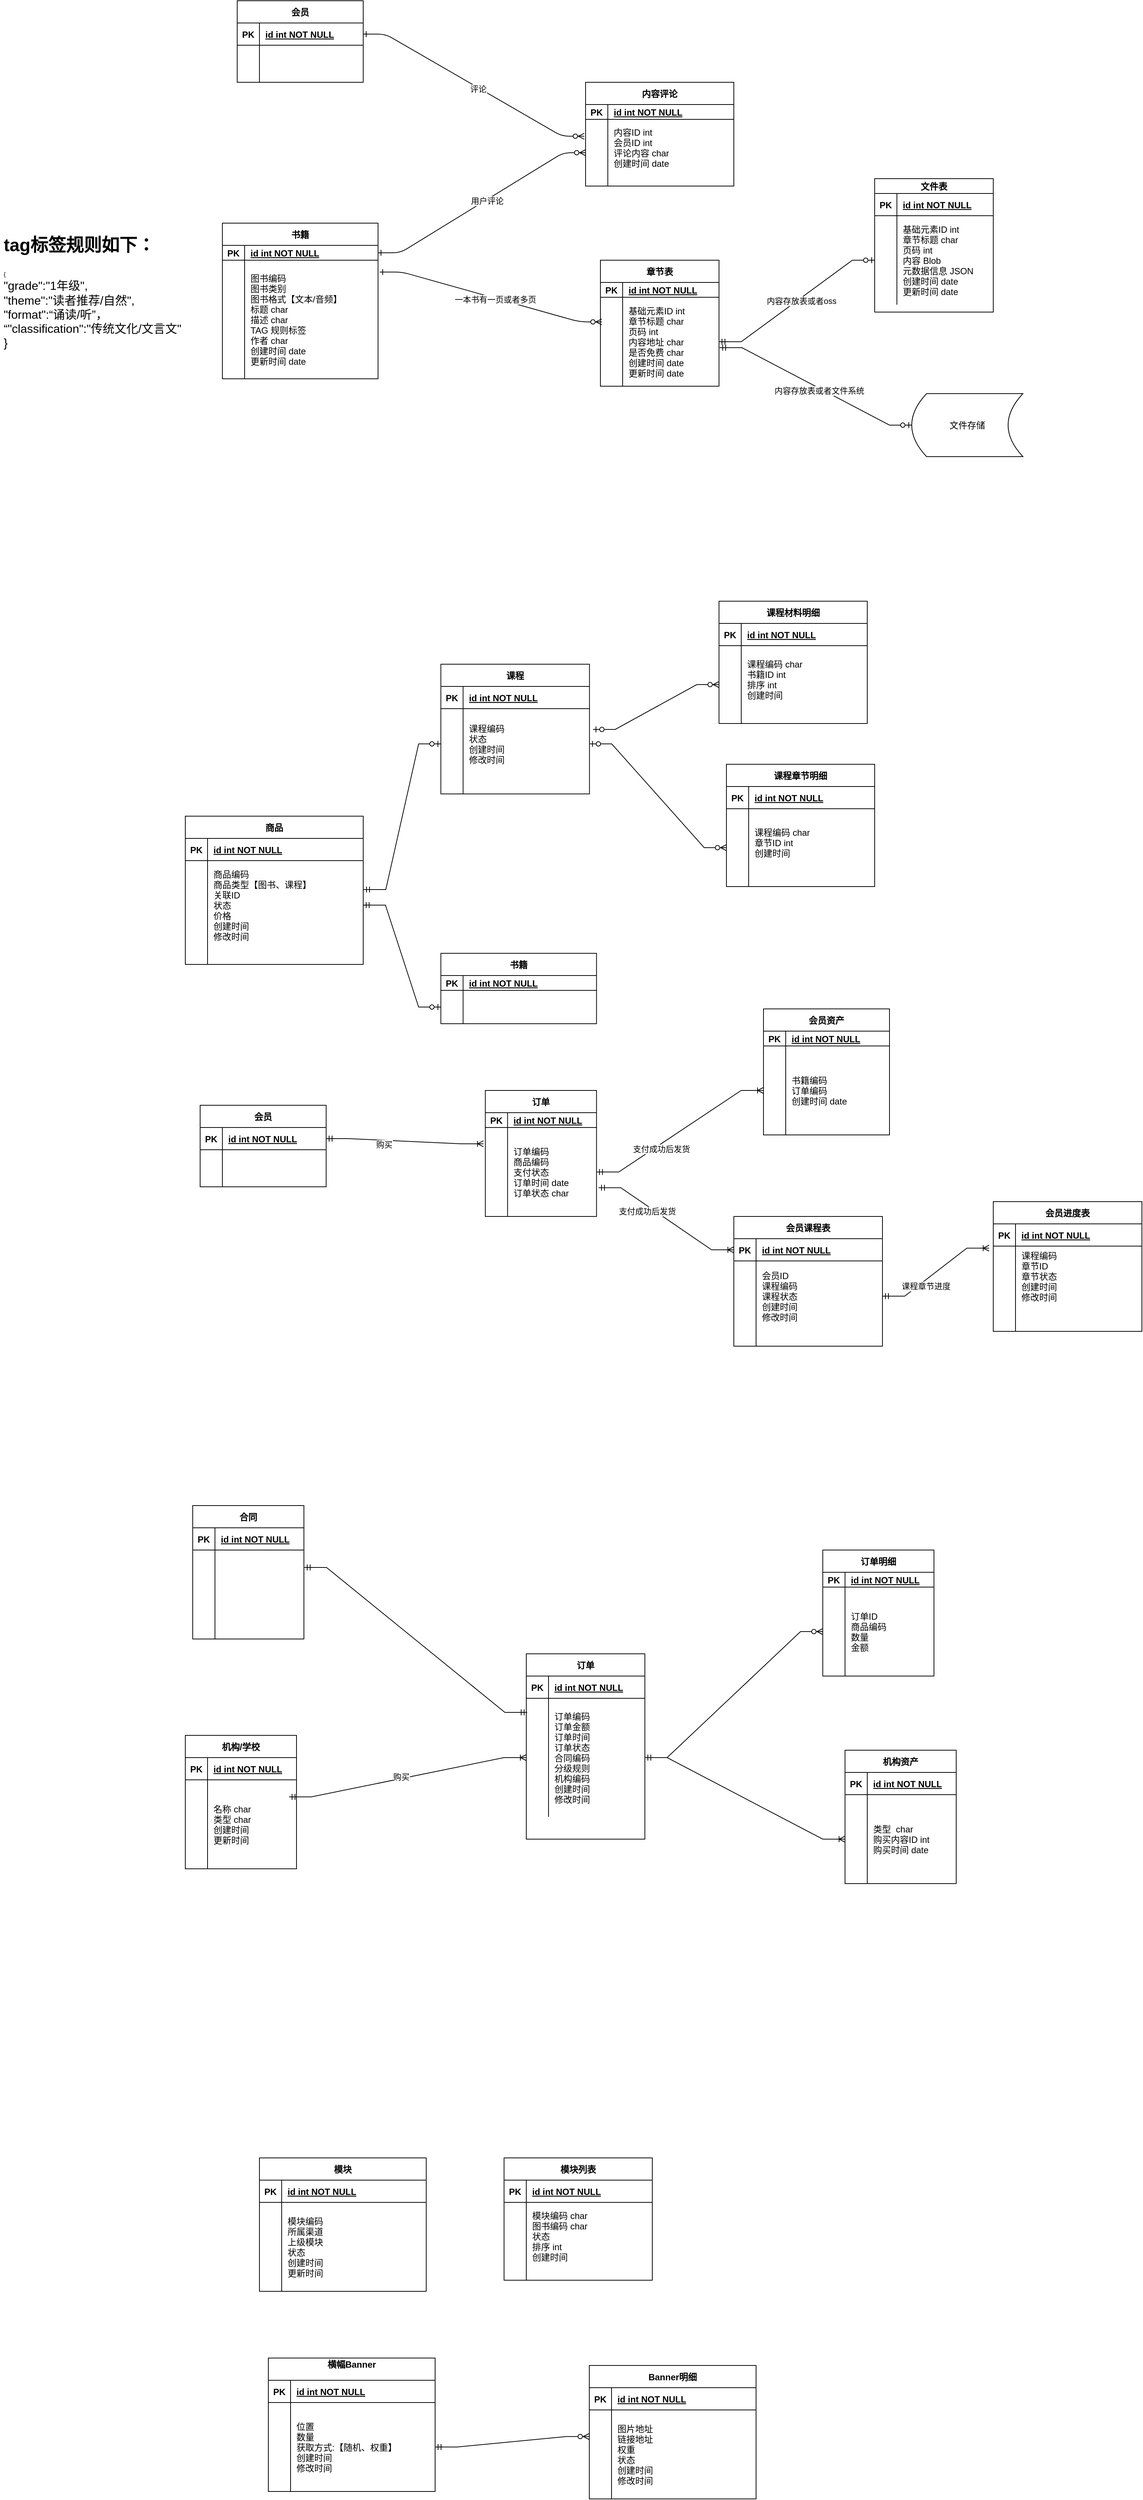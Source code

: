 <mxfile version="21.0.8" type="github">
  <diagram id="R2lEEEUBdFMjLlhIrx00" name="Page-1">
    <mxGraphModel dx="3168" dy="1998" grid="1" gridSize="10" guides="1" tooltips="1" connect="1" arrows="1" fold="1" page="1" pageScale="1" pageWidth="850" pageHeight="1100" math="0" shadow="0" extFonts="Permanent Marker^https://fonts.googleapis.com/css?family=Permanent+Marker">
      <root>
        <mxCell id="0" />
        <mxCell id="1" parent="0" />
        <mxCell id="C-vyLk0tnHw3VtMMgP7b-1" value="" style="edgeStyle=entityRelationEdgeStyle;endArrow=ERzeroToMany;startArrow=ERone;endFill=1;startFill=0;entryX=0.012;entryY=0.277;entryDx=0;entryDy=0;entryPerimeter=0;exitX=1.011;exitY=0.1;exitDx=0;exitDy=0;exitPerimeter=0;" parent="1" source="C-vyLk0tnHw3VtMMgP7b-27" target="kza9Rs9y_WehxQbTQ6U_-5" edge="1">
          <mxGeometry width="100" height="100" relative="1" as="geometry">
            <mxPoint x="-210" y="555" as="sourcePoint" />
            <mxPoint x="-110" y="455" as="targetPoint" />
          </mxGeometry>
        </mxCell>
        <mxCell id="kza9Rs9y_WehxQbTQ6U_-17" value="一本书有一页或者多页" style="edgeLabel;html=1;align=center;verticalAlign=middle;resizable=0;points=[];" vertex="1" connectable="0" parent="C-vyLk0tnHw3VtMMgP7b-1">
          <mxGeometry x="0.044" y="-1" relative="1" as="geometry">
            <mxPoint as="offset" />
          </mxGeometry>
        </mxCell>
        <mxCell id="C-vyLk0tnHw3VtMMgP7b-23" value="书籍" style="shape=table;startSize=30;container=1;collapsible=1;childLayout=tableLayout;fixedRows=1;rowLines=0;fontStyle=1;align=center;resizeLast=1;" parent="1" vertex="1">
          <mxGeometry x="-640" y="-550" width="210" height="210" as="geometry" />
        </mxCell>
        <mxCell id="C-vyLk0tnHw3VtMMgP7b-24" value="" style="shape=partialRectangle;collapsible=0;dropTarget=0;pointerEvents=0;fillColor=none;points=[[0,0.5],[1,0.5]];portConstraint=eastwest;top=0;left=0;right=0;bottom=1;" parent="C-vyLk0tnHw3VtMMgP7b-23" vertex="1">
          <mxGeometry y="30" width="210" height="20" as="geometry" />
        </mxCell>
        <mxCell id="C-vyLk0tnHw3VtMMgP7b-25" value="PK" style="shape=partialRectangle;overflow=hidden;connectable=0;fillColor=none;top=0;left=0;bottom=0;right=0;fontStyle=1;" parent="C-vyLk0tnHw3VtMMgP7b-24" vertex="1">
          <mxGeometry width="30" height="20" as="geometry">
            <mxRectangle width="30" height="20" as="alternateBounds" />
          </mxGeometry>
        </mxCell>
        <mxCell id="C-vyLk0tnHw3VtMMgP7b-26" value="id int NOT NULL " style="shape=partialRectangle;overflow=hidden;connectable=0;fillColor=none;top=0;left=0;bottom=0;right=0;align=left;spacingLeft=6;fontStyle=5;" parent="C-vyLk0tnHw3VtMMgP7b-24" vertex="1">
          <mxGeometry x="30" width="180" height="20" as="geometry">
            <mxRectangle width="180" height="20" as="alternateBounds" />
          </mxGeometry>
        </mxCell>
        <mxCell id="C-vyLk0tnHw3VtMMgP7b-27" value="" style="shape=partialRectangle;collapsible=0;dropTarget=0;pointerEvents=0;fillColor=none;points=[[0,0.5],[1,0.5]];portConstraint=eastwest;top=0;left=0;right=0;bottom=0;" parent="C-vyLk0tnHw3VtMMgP7b-23" vertex="1">
          <mxGeometry y="50" width="210" height="160" as="geometry" />
        </mxCell>
        <mxCell id="C-vyLk0tnHw3VtMMgP7b-28" value="" style="shape=partialRectangle;overflow=hidden;connectable=0;fillColor=none;top=0;left=0;bottom=0;right=0;" parent="C-vyLk0tnHw3VtMMgP7b-27" vertex="1">
          <mxGeometry width="30" height="160" as="geometry">
            <mxRectangle width="30" height="160" as="alternateBounds" />
          </mxGeometry>
        </mxCell>
        <mxCell id="C-vyLk0tnHw3VtMMgP7b-29" value="图书编码&#xa;图书类别&#xa;图书格式【文本/音频】&#xa;标题 char&#xa;描述 char&#xa;TAG 规则标签&#xa;作者 char&#xa;创建时间 date&#xa;更新时间 date" style="shape=partialRectangle;overflow=hidden;connectable=0;fillColor=none;top=0;left=0;bottom=0;right=0;align=left;spacingLeft=6;" parent="C-vyLk0tnHw3VtMMgP7b-27" vertex="1">
          <mxGeometry x="30" width="180" height="160" as="geometry">
            <mxRectangle width="180" height="160" as="alternateBounds" />
          </mxGeometry>
        </mxCell>
        <mxCell id="kza9Rs9y_WehxQbTQ6U_-1" value="章节表" style="shape=table;startSize=30;container=1;collapsible=1;childLayout=tableLayout;fixedRows=1;rowLines=0;fontStyle=1;align=center;resizeLast=1;" vertex="1" parent="1">
          <mxGeometry x="-130" y="-500" width="160" height="170" as="geometry" />
        </mxCell>
        <mxCell id="kza9Rs9y_WehxQbTQ6U_-2" value="" style="shape=partialRectangle;collapsible=0;dropTarget=0;pointerEvents=0;fillColor=none;points=[[0,0.5],[1,0.5]];portConstraint=eastwest;top=0;left=0;right=0;bottom=1;" vertex="1" parent="kza9Rs9y_WehxQbTQ6U_-1">
          <mxGeometry y="30" width="160" height="20" as="geometry" />
        </mxCell>
        <mxCell id="kza9Rs9y_WehxQbTQ6U_-3" value="PK" style="shape=partialRectangle;overflow=hidden;connectable=0;fillColor=none;top=0;left=0;bottom=0;right=0;fontStyle=1;" vertex="1" parent="kza9Rs9y_WehxQbTQ6U_-2">
          <mxGeometry width="30" height="20" as="geometry">
            <mxRectangle width="30" height="20" as="alternateBounds" />
          </mxGeometry>
        </mxCell>
        <mxCell id="kza9Rs9y_WehxQbTQ6U_-4" value="id int NOT NULL " style="shape=partialRectangle;overflow=hidden;connectable=0;fillColor=none;top=0;left=0;bottom=0;right=0;align=left;spacingLeft=6;fontStyle=5;" vertex="1" parent="kza9Rs9y_WehxQbTQ6U_-2">
          <mxGeometry x="30" width="130" height="20" as="geometry">
            <mxRectangle width="130" height="20" as="alternateBounds" />
          </mxGeometry>
        </mxCell>
        <mxCell id="kza9Rs9y_WehxQbTQ6U_-5" value="" style="shape=partialRectangle;collapsible=0;dropTarget=0;pointerEvents=0;fillColor=none;points=[[0,0.5],[1,0.5]];portConstraint=eastwest;top=0;left=0;right=0;bottom=0;" vertex="1" parent="kza9Rs9y_WehxQbTQ6U_-1">
          <mxGeometry y="50" width="160" height="120" as="geometry" />
        </mxCell>
        <mxCell id="kza9Rs9y_WehxQbTQ6U_-6" value="" style="shape=partialRectangle;overflow=hidden;connectable=0;fillColor=none;top=0;left=0;bottom=0;right=0;" vertex="1" parent="kza9Rs9y_WehxQbTQ6U_-5">
          <mxGeometry width="30" height="120" as="geometry">
            <mxRectangle width="30" height="120" as="alternateBounds" />
          </mxGeometry>
        </mxCell>
        <mxCell id="kza9Rs9y_WehxQbTQ6U_-7" value="基础元素ID int&#xa;章节标题 char&#xa;页码 int&#xa;内容地址 char&#xa;是否免费 char&#xa;创建时间 date&#xa;更新时间 date" style="shape=partialRectangle;overflow=hidden;connectable=0;fillColor=none;top=0;left=0;bottom=0;right=0;align=left;spacingLeft=6;" vertex="1" parent="kza9Rs9y_WehxQbTQ6U_-5">
          <mxGeometry x="30" width="130" height="120" as="geometry">
            <mxRectangle width="130" height="120" as="alternateBounds" />
          </mxGeometry>
        </mxCell>
        <mxCell id="kza9Rs9y_WehxQbTQ6U_-8" value="文件表" style="shape=table;startSize=20;container=1;collapsible=1;childLayout=tableLayout;fixedRows=1;rowLines=0;fontStyle=1;align=center;resizeLast=1;" vertex="1" parent="1">
          <mxGeometry x="240" y="-610" width="160" height="180" as="geometry" />
        </mxCell>
        <mxCell id="kza9Rs9y_WehxQbTQ6U_-9" value="" style="shape=partialRectangle;collapsible=0;dropTarget=0;pointerEvents=0;fillColor=none;points=[[0,0.5],[1,0.5]];portConstraint=eastwest;top=0;left=0;right=0;bottom=1;" vertex="1" parent="kza9Rs9y_WehxQbTQ6U_-8">
          <mxGeometry y="20" width="160" height="30" as="geometry" />
        </mxCell>
        <mxCell id="kza9Rs9y_WehxQbTQ6U_-10" value="PK" style="shape=partialRectangle;overflow=hidden;connectable=0;fillColor=none;top=0;left=0;bottom=0;right=0;fontStyle=1;" vertex="1" parent="kza9Rs9y_WehxQbTQ6U_-9">
          <mxGeometry width="30" height="30" as="geometry">
            <mxRectangle width="30" height="30" as="alternateBounds" />
          </mxGeometry>
        </mxCell>
        <mxCell id="kza9Rs9y_WehxQbTQ6U_-11" value="id int NOT NULL " style="shape=partialRectangle;overflow=hidden;connectable=0;fillColor=none;top=0;left=0;bottom=0;right=0;align=left;spacingLeft=6;fontStyle=5;" vertex="1" parent="kza9Rs9y_WehxQbTQ6U_-9">
          <mxGeometry x="30" width="130" height="30" as="geometry">
            <mxRectangle width="130" height="30" as="alternateBounds" />
          </mxGeometry>
        </mxCell>
        <mxCell id="kza9Rs9y_WehxQbTQ6U_-12" value="" style="shape=partialRectangle;collapsible=0;dropTarget=0;pointerEvents=0;fillColor=none;points=[[0,0.5],[1,0.5]];portConstraint=eastwest;top=0;left=0;right=0;bottom=0;" vertex="1" parent="kza9Rs9y_WehxQbTQ6U_-8">
          <mxGeometry y="50" width="160" height="120" as="geometry" />
        </mxCell>
        <mxCell id="kza9Rs9y_WehxQbTQ6U_-13" value="" style="shape=partialRectangle;overflow=hidden;connectable=0;fillColor=none;top=0;left=0;bottom=0;right=0;" vertex="1" parent="kza9Rs9y_WehxQbTQ6U_-12">
          <mxGeometry width="30" height="120" as="geometry">
            <mxRectangle width="30" height="120" as="alternateBounds" />
          </mxGeometry>
        </mxCell>
        <mxCell id="kza9Rs9y_WehxQbTQ6U_-14" value="基础元素ID int&#xa;章节标题 char&#xa;页码 int&#xa;内容 Blob&#xa;元数据信息 JSON&#xa;创建时间 date&#xa;更新时间 date" style="shape=partialRectangle;overflow=hidden;connectable=0;fillColor=none;top=0;left=0;bottom=0;right=0;align=left;spacingLeft=6;" vertex="1" parent="kza9Rs9y_WehxQbTQ6U_-12">
          <mxGeometry x="30" width="130" height="120" as="geometry">
            <mxRectangle width="130" height="120" as="alternateBounds" />
          </mxGeometry>
        </mxCell>
        <mxCell id="kza9Rs9y_WehxQbTQ6U_-16" value="" style="edgeStyle=entityRelationEdgeStyle;fontSize=12;html=1;endArrow=ERzeroToOne;startArrow=ERmandOne;rounded=0;" edge="1" parent="1" source="kza9Rs9y_WehxQbTQ6U_-5" target="kza9Rs9y_WehxQbTQ6U_-12">
          <mxGeometry width="100" height="100" relative="1" as="geometry">
            <mxPoint x="-10" y="-45" as="sourcePoint" />
            <mxPoint x="90" y="-145" as="targetPoint" />
          </mxGeometry>
        </mxCell>
        <mxCell id="kza9Rs9y_WehxQbTQ6U_-18" value="内容存放表或者oss" style="edgeLabel;html=1;align=center;verticalAlign=middle;resizable=0;points=[];" vertex="1" connectable="0" parent="kza9Rs9y_WehxQbTQ6U_-16">
          <mxGeometry x="0.042" y="-3" relative="1" as="geometry">
            <mxPoint as="offset" />
          </mxGeometry>
        </mxCell>
        <mxCell id="kza9Rs9y_WehxQbTQ6U_-19" value="文件存储" style="shape=dataStorage;whiteSpace=wrap;html=1;fixedSize=1;" vertex="1" parent="1">
          <mxGeometry x="290" y="-320" width="150" height="85" as="geometry" />
        </mxCell>
        <mxCell id="kza9Rs9y_WehxQbTQ6U_-20" value="" style="edgeStyle=entityRelationEdgeStyle;fontSize=12;html=1;endArrow=ERzeroToOne;startArrow=ERmandOne;rounded=0;entryX=0;entryY=0.5;entryDx=0;entryDy=0;exitX=1.006;exitY=0.567;exitDx=0;exitDy=0;exitPerimeter=0;" edge="1" parent="1" source="kza9Rs9y_WehxQbTQ6U_-5" target="kza9Rs9y_WehxQbTQ6U_-19">
          <mxGeometry width="100" height="100" relative="1" as="geometry">
            <mxPoint y="-60" as="sourcePoint" />
            <mxPoint x="200" y="-135" as="targetPoint" />
          </mxGeometry>
        </mxCell>
        <mxCell id="kza9Rs9y_WehxQbTQ6U_-21" value="内容存放表或者文件系统" style="edgeLabel;html=1;align=center;verticalAlign=middle;resizable=0;points=[];" vertex="1" connectable="0" parent="kza9Rs9y_WehxQbTQ6U_-20">
          <mxGeometry x="0.042" y="-3" relative="1" as="geometry">
            <mxPoint as="offset" />
          </mxGeometry>
        </mxCell>
        <mxCell id="kza9Rs9y_WehxQbTQ6U_-22" value="模块" style="shape=table;startSize=30;container=1;collapsible=1;childLayout=tableLayout;fixedRows=1;rowLines=0;fontStyle=1;align=center;resizeLast=1;" vertex="1" parent="1">
          <mxGeometry x="-590" y="2060" width="225" height="180" as="geometry" />
        </mxCell>
        <mxCell id="kza9Rs9y_WehxQbTQ6U_-23" value="" style="shape=partialRectangle;collapsible=0;dropTarget=0;pointerEvents=0;fillColor=none;points=[[0,0.5],[1,0.5]];portConstraint=eastwest;top=0;left=0;right=0;bottom=1;" vertex="1" parent="kza9Rs9y_WehxQbTQ6U_-22">
          <mxGeometry y="30" width="225" height="30" as="geometry" />
        </mxCell>
        <mxCell id="kza9Rs9y_WehxQbTQ6U_-24" value="PK" style="shape=partialRectangle;overflow=hidden;connectable=0;fillColor=none;top=0;left=0;bottom=0;right=0;fontStyle=1;" vertex="1" parent="kza9Rs9y_WehxQbTQ6U_-23">
          <mxGeometry width="30" height="30" as="geometry">
            <mxRectangle width="30" height="30" as="alternateBounds" />
          </mxGeometry>
        </mxCell>
        <mxCell id="kza9Rs9y_WehxQbTQ6U_-25" value="id int NOT NULL " style="shape=partialRectangle;overflow=hidden;connectable=0;fillColor=none;top=0;left=0;bottom=0;right=0;align=left;spacingLeft=6;fontStyle=5;" vertex="1" parent="kza9Rs9y_WehxQbTQ6U_-23">
          <mxGeometry x="30" width="195" height="30" as="geometry">
            <mxRectangle width="195" height="30" as="alternateBounds" />
          </mxGeometry>
        </mxCell>
        <mxCell id="kza9Rs9y_WehxQbTQ6U_-26" value="" style="shape=partialRectangle;collapsible=0;dropTarget=0;pointerEvents=0;fillColor=none;points=[[0,0.5],[1,0.5]];portConstraint=eastwest;top=0;left=0;right=0;bottom=0;" vertex="1" parent="kza9Rs9y_WehxQbTQ6U_-22">
          <mxGeometry y="60" width="225" height="120" as="geometry" />
        </mxCell>
        <mxCell id="kza9Rs9y_WehxQbTQ6U_-27" value="" style="shape=partialRectangle;overflow=hidden;connectable=0;fillColor=none;top=0;left=0;bottom=0;right=0;" vertex="1" parent="kza9Rs9y_WehxQbTQ6U_-26">
          <mxGeometry width="30" height="120" as="geometry">
            <mxRectangle width="30" height="120" as="alternateBounds" />
          </mxGeometry>
        </mxCell>
        <mxCell id="kza9Rs9y_WehxQbTQ6U_-28" value="模块编码&#xa;所属渠道&#xa;上级模块&#xa;状态&#xa;创建时间&#xa;更新时间" style="shape=partialRectangle;overflow=hidden;connectable=0;fillColor=none;top=0;left=0;bottom=0;right=0;align=left;spacingLeft=6;" vertex="1" parent="kza9Rs9y_WehxQbTQ6U_-26">
          <mxGeometry x="30" width="195" height="120" as="geometry">
            <mxRectangle width="195" height="120" as="alternateBounds" />
          </mxGeometry>
        </mxCell>
        <mxCell id="kza9Rs9y_WehxQbTQ6U_-31" value="模块列表" style="shape=table;startSize=30;container=1;collapsible=1;childLayout=tableLayout;fixedRows=1;rowLines=0;fontStyle=1;align=center;resizeLast=1;" vertex="1" parent="1">
          <mxGeometry x="-260" y="2060" width="200" height="165" as="geometry" />
        </mxCell>
        <mxCell id="kza9Rs9y_WehxQbTQ6U_-32" value="" style="shape=partialRectangle;collapsible=0;dropTarget=0;pointerEvents=0;fillColor=none;points=[[0,0.5],[1,0.5]];portConstraint=eastwest;top=0;left=0;right=0;bottom=1;" vertex="1" parent="kza9Rs9y_WehxQbTQ6U_-31">
          <mxGeometry y="30" width="200" height="30" as="geometry" />
        </mxCell>
        <mxCell id="kza9Rs9y_WehxQbTQ6U_-33" value="PK" style="shape=partialRectangle;overflow=hidden;connectable=0;fillColor=none;top=0;left=0;bottom=0;right=0;fontStyle=1;" vertex="1" parent="kza9Rs9y_WehxQbTQ6U_-32">
          <mxGeometry width="30" height="30" as="geometry">
            <mxRectangle width="30" height="30" as="alternateBounds" />
          </mxGeometry>
        </mxCell>
        <mxCell id="kza9Rs9y_WehxQbTQ6U_-34" value="id int NOT NULL " style="shape=partialRectangle;overflow=hidden;connectable=0;fillColor=none;top=0;left=0;bottom=0;right=0;align=left;spacingLeft=6;fontStyle=5;" vertex="1" parent="kza9Rs9y_WehxQbTQ6U_-32">
          <mxGeometry x="30" width="170" height="30" as="geometry">
            <mxRectangle width="170" height="30" as="alternateBounds" />
          </mxGeometry>
        </mxCell>
        <mxCell id="kza9Rs9y_WehxQbTQ6U_-35" value="" style="shape=partialRectangle;collapsible=0;dropTarget=0;pointerEvents=0;fillColor=none;points=[[0,0.5],[1,0.5]];portConstraint=eastwest;top=0;left=0;right=0;bottom=0;" vertex="1" parent="kza9Rs9y_WehxQbTQ6U_-31">
          <mxGeometry y="60" width="200" height="105" as="geometry" />
        </mxCell>
        <mxCell id="kza9Rs9y_WehxQbTQ6U_-36" value="" style="shape=partialRectangle;overflow=hidden;connectable=0;fillColor=none;top=0;left=0;bottom=0;right=0;" vertex="1" parent="kza9Rs9y_WehxQbTQ6U_-35">
          <mxGeometry width="30" height="105" as="geometry">
            <mxRectangle width="30" height="105" as="alternateBounds" />
          </mxGeometry>
        </mxCell>
        <mxCell id="kza9Rs9y_WehxQbTQ6U_-37" value="模块编码 char&#xa;图书编码 char&#xa;状态&#xa;排序 int&#xa;创建时间&#xa;" style="shape=partialRectangle;overflow=hidden;connectable=0;fillColor=none;top=0;left=0;bottom=0;right=0;align=left;spacingLeft=6;" vertex="1" parent="kza9Rs9y_WehxQbTQ6U_-35">
          <mxGeometry x="30" width="170" height="105" as="geometry">
            <mxRectangle width="170" height="105" as="alternateBounds" />
          </mxGeometry>
        </mxCell>
        <mxCell id="kza9Rs9y_WehxQbTQ6U_-41" value="机构/学校" style="shape=table;startSize=30;container=1;collapsible=1;childLayout=tableLayout;fixedRows=1;rowLines=0;fontStyle=1;align=center;resizeLast=1;" vertex="1" parent="1">
          <mxGeometry x="-690" y="1490" width="150" height="180" as="geometry" />
        </mxCell>
        <mxCell id="kza9Rs9y_WehxQbTQ6U_-42" value="" style="shape=partialRectangle;collapsible=0;dropTarget=0;pointerEvents=0;fillColor=none;points=[[0,0.5],[1,0.5]];portConstraint=eastwest;top=0;left=0;right=0;bottom=1;" vertex="1" parent="kza9Rs9y_WehxQbTQ6U_-41">
          <mxGeometry y="30" width="150" height="30" as="geometry" />
        </mxCell>
        <mxCell id="kza9Rs9y_WehxQbTQ6U_-43" value="PK" style="shape=partialRectangle;overflow=hidden;connectable=0;fillColor=none;top=0;left=0;bottom=0;right=0;fontStyle=1;" vertex="1" parent="kza9Rs9y_WehxQbTQ6U_-42">
          <mxGeometry width="30" height="30" as="geometry">
            <mxRectangle width="30" height="30" as="alternateBounds" />
          </mxGeometry>
        </mxCell>
        <mxCell id="kza9Rs9y_WehxQbTQ6U_-44" value="id int NOT NULL " style="shape=partialRectangle;overflow=hidden;connectable=0;fillColor=none;top=0;left=0;bottom=0;right=0;align=left;spacingLeft=6;fontStyle=5;" vertex="1" parent="kza9Rs9y_WehxQbTQ6U_-42">
          <mxGeometry x="30" width="120" height="30" as="geometry">
            <mxRectangle width="120" height="30" as="alternateBounds" />
          </mxGeometry>
        </mxCell>
        <mxCell id="kza9Rs9y_WehxQbTQ6U_-45" value="" style="shape=partialRectangle;collapsible=0;dropTarget=0;pointerEvents=0;fillColor=none;points=[[0,0.5],[1,0.5]];portConstraint=eastwest;top=0;left=0;right=0;bottom=0;" vertex="1" parent="kza9Rs9y_WehxQbTQ6U_-41">
          <mxGeometry y="60" width="150" height="120" as="geometry" />
        </mxCell>
        <mxCell id="kza9Rs9y_WehxQbTQ6U_-46" value="" style="shape=partialRectangle;overflow=hidden;connectable=0;fillColor=none;top=0;left=0;bottom=0;right=0;" vertex="1" parent="kza9Rs9y_WehxQbTQ6U_-45">
          <mxGeometry width="30" height="120" as="geometry">
            <mxRectangle width="30" height="120" as="alternateBounds" />
          </mxGeometry>
        </mxCell>
        <mxCell id="kza9Rs9y_WehxQbTQ6U_-47" value="名称 char&#xa;类型 char&#xa;创建时间&#xa;更新时间" style="shape=partialRectangle;overflow=hidden;connectable=0;fillColor=none;top=0;left=0;bottom=0;right=0;align=left;spacingLeft=6;" vertex="1" parent="kza9Rs9y_WehxQbTQ6U_-45">
          <mxGeometry x="30" width="120" height="120" as="geometry">
            <mxRectangle width="120" height="120" as="alternateBounds" />
          </mxGeometry>
        </mxCell>
        <mxCell id="kza9Rs9y_WehxQbTQ6U_-55" value="会员资产" style="shape=table;startSize=30;container=1;collapsible=1;childLayout=tableLayout;fixedRows=1;rowLines=0;fontStyle=1;align=center;resizeLast=1;" vertex="1" parent="1">
          <mxGeometry x="90" y="510" width="170" height="170" as="geometry" />
        </mxCell>
        <mxCell id="kza9Rs9y_WehxQbTQ6U_-56" value="" style="shape=partialRectangle;collapsible=0;dropTarget=0;pointerEvents=0;fillColor=none;points=[[0,0.5],[1,0.5]];portConstraint=eastwest;top=0;left=0;right=0;bottom=1;" vertex="1" parent="kza9Rs9y_WehxQbTQ6U_-55">
          <mxGeometry y="30" width="170" height="20" as="geometry" />
        </mxCell>
        <mxCell id="kza9Rs9y_WehxQbTQ6U_-57" value="PK" style="shape=partialRectangle;overflow=hidden;connectable=0;fillColor=none;top=0;left=0;bottom=0;right=0;fontStyle=1;" vertex="1" parent="kza9Rs9y_WehxQbTQ6U_-56">
          <mxGeometry width="30" height="20" as="geometry">
            <mxRectangle width="30" height="20" as="alternateBounds" />
          </mxGeometry>
        </mxCell>
        <mxCell id="kza9Rs9y_WehxQbTQ6U_-58" value="id int NOT NULL " style="shape=partialRectangle;overflow=hidden;connectable=0;fillColor=none;top=0;left=0;bottom=0;right=0;align=left;spacingLeft=6;fontStyle=5;" vertex="1" parent="kza9Rs9y_WehxQbTQ6U_-56">
          <mxGeometry x="30" width="140" height="20" as="geometry">
            <mxRectangle width="140" height="20" as="alternateBounds" />
          </mxGeometry>
        </mxCell>
        <mxCell id="kza9Rs9y_WehxQbTQ6U_-59" value="" style="shape=partialRectangle;collapsible=0;dropTarget=0;pointerEvents=0;fillColor=none;points=[[0,0.5],[1,0.5]];portConstraint=eastwest;top=0;left=0;right=0;bottom=0;" vertex="1" parent="kza9Rs9y_WehxQbTQ6U_-55">
          <mxGeometry y="50" width="170" height="120" as="geometry" />
        </mxCell>
        <mxCell id="kza9Rs9y_WehxQbTQ6U_-60" value="" style="shape=partialRectangle;overflow=hidden;connectable=0;fillColor=none;top=0;left=0;bottom=0;right=0;" vertex="1" parent="kza9Rs9y_WehxQbTQ6U_-59">
          <mxGeometry width="30" height="120" as="geometry">
            <mxRectangle width="30" height="120" as="alternateBounds" />
          </mxGeometry>
        </mxCell>
        <mxCell id="kza9Rs9y_WehxQbTQ6U_-61" value="书籍编码&#xa;订单编码&#xa;创建时间 date" style="shape=partialRectangle;overflow=hidden;connectable=0;fillColor=none;top=0;left=0;bottom=0;right=0;align=left;spacingLeft=6;" vertex="1" parent="kza9Rs9y_WehxQbTQ6U_-59">
          <mxGeometry x="30" width="140" height="120" as="geometry">
            <mxRectangle width="140" height="120" as="alternateBounds" />
          </mxGeometry>
        </mxCell>
        <mxCell id="kza9Rs9y_WehxQbTQ6U_-66" value="订单" style="shape=table;startSize=30;container=1;collapsible=1;childLayout=tableLayout;fixedRows=1;rowLines=0;fontStyle=1;align=center;resizeLast=1;" vertex="1" parent="1">
          <mxGeometry x="-285.25" y="620" width="150" height="170" as="geometry" />
        </mxCell>
        <mxCell id="kza9Rs9y_WehxQbTQ6U_-67" value="" style="shape=partialRectangle;collapsible=0;dropTarget=0;pointerEvents=0;fillColor=none;points=[[0,0.5],[1,0.5]];portConstraint=eastwest;top=0;left=0;right=0;bottom=1;" vertex="1" parent="kza9Rs9y_WehxQbTQ6U_-66">
          <mxGeometry y="30" width="150" height="20" as="geometry" />
        </mxCell>
        <mxCell id="kza9Rs9y_WehxQbTQ6U_-68" value="PK" style="shape=partialRectangle;overflow=hidden;connectable=0;fillColor=none;top=0;left=0;bottom=0;right=0;fontStyle=1;" vertex="1" parent="kza9Rs9y_WehxQbTQ6U_-67">
          <mxGeometry width="30" height="20" as="geometry">
            <mxRectangle width="30" height="20" as="alternateBounds" />
          </mxGeometry>
        </mxCell>
        <mxCell id="kza9Rs9y_WehxQbTQ6U_-69" value="id int NOT NULL " style="shape=partialRectangle;overflow=hidden;connectable=0;fillColor=none;top=0;left=0;bottom=0;right=0;align=left;spacingLeft=6;fontStyle=5;" vertex="1" parent="kza9Rs9y_WehxQbTQ6U_-67">
          <mxGeometry x="30" width="120" height="20" as="geometry">
            <mxRectangle width="120" height="20" as="alternateBounds" />
          </mxGeometry>
        </mxCell>
        <mxCell id="kza9Rs9y_WehxQbTQ6U_-70" value="" style="shape=partialRectangle;collapsible=0;dropTarget=0;pointerEvents=0;fillColor=none;points=[[0,0.5],[1,0.5]];portConstraint=eastwest;top=0;left=0;right=0;bottom=0;" vertex="1" parent="kza9Rs9y_WehxQbTQ6U_-66">
          <mxGeometry y="50" width="150" height="120" as="geometry" />
        </mxCell>
        <mxCell id="kza9Rs9y_WehxQbTQ6U_-71" value="" style="shape=partialRectangle;overflow=hidden;connectable=0;fillColor=none;top=0;left=0;bottom=0;right=0;" vertex="1" parent="kza9Rs9y_WehxQbTQ6U_-70">
          <mxGeometry width="30" height="120" as="geometry">
            <mxRectangle width="30" height="120" as="alternateBounds" />
          </mxGeometry>
        </mxCell>
        <mxCell id="kza9Rs9y_WehxQbTQ6U_-72" value="订单编码&#xa;商品编码&#xa;支付状态&#xa;订单时间 date&#xa;订单状态 char" style="shape=partialRectangle;overflow=hidden;connectable=0;fillColor=none;top=0;left=0;bottom=0;right=0;align=left;spacingLeft=6;" vertex="1" parent="kza9Rs9y_WehxQbTQ6U_-70">
          <mxGeometry x="30" width="120" height="120" as="geometry">
            <mxRectangle width="120" height="120" as="alternateBounds" />
          </mxGeometry>
        </mxCell>
        <mxCell id="kza9Rs9y_WehxQbTQ6U_-81" value="机构资产" style="shape=table;startSize=30;container=1;collapsible=1;childLayout=tableLayout;fixedRows=1;rowLines=0;fontStyle=1;align=center;resizeLast=1;" vertex="1" parent="1">
          <mxGeometry x="200" y="1510" width="150" height="180" as="geometry" />
        </mxCell>
        <mxCell id="kza9Rs9y_WehxQbTQ6U_-82" value="" style="shape=partialRectangle;collapsible=0;dropTarget=0;pointerEvents=0;fillColor=none;points=[[0,0.5],[1,0.5]];portConstraint=eastwest;top=0;left=0;right=0;bottom=1;" vertex="1" parent="kza9Rs9y_WehxQbTQ6U_-81">
          <mxGeometry y="30" width="150" height="30" as="geometry" />
        </mxCell>
        <mxCell id="kza9Rs9y_WehxQbTQ6U_-83" value="PK" style="shape=partialRectangle;overflow=hidden;connectable=0;fillColor=none;top=0;left=0;bottom=0;right=0;fontStyle=1;" vertex="1" parent="kza9Rs9y_WehxQbTQ6U_-82">
          <mxGeometry width="30" height="30" as="geometry">
            <mxRectangle width="30" height="30" as="alternateBounds" />
          </mxGeometry>
        </mxCell>
        <mxCell id="kza9Rs9y_WehxQbTQ6U_-84" value="id int NOT NULL " style="shape=partialRectangle;overflow=hidden;connectable=0;fillColor=none;top=0;left=0;bottom=0;right=0;align=left;spacingLeft=6;fontStyle=5;" vertex="1" parent="kza9Rs9y_WehxQbTQ6U_-82">
          <mxGeometry x="30" width="120" height="30" as="geometry">
            <mxRectangle width="120" height="30" as="alternateBounds" />
          </mxGeometry>
        </mxCell>
        <mxCell id="kza9Rs9y_WehxQbTQ6U_-85" value="" style="shape=partialRectangle;collapsible=0;dropTarget=0;pointerEvents=0;fillColor=none;points=[[0,0.5],[1,0.5]];portConstraint=eastwest;top=0;left=0;right=0;bottom=0;" vertex="1" parent="kza9Rs9y_WehxQbTQ6U_-81">
          <mxGeometry y="60" width="150" height="120" as="geometry" />
        </mxCell>
        <mxCell id="kza9Rs9y_WehxQbTQ6U_-86" value="" style="shape=partialRectangle;overflow=hidden;connectable=0;fillColor=none;top=0;left=0;bottom=0;right=0;" vertex="1" parent="kza9Rs9y_WehxQbTQ6U_-85">
          <mxGeometry width="30" height="120" as="geometry">
            <mxRectangle width="30" height="120" as="alternateBounds" />
          </mxGeometry>
        </mxCell>
        <mxCell id="kza9Rs9y_WehxQbTQ6U_-87" value="类型  char&#xa;购买内容ID int&#xa;购买时间 date" style="shape=partialRectangle;overflow=hidden;connectable=0;fillColor=none;top=0;left=0;bottom=0;right=0;align=left;spacingLeft=6;" vertex="1" parent="kza9Rs9y_WehxQbTQ6U_-85">
          <mxGeometry x="30" width="120" height="120" as="geometry">
            <mxRectangle width="120" height="120" as="alternateBounds" />
          </mxGeometry>
        </mxCell>
        <mxCell id="kza9Rs9y_WehxQbTQ6U_-89" value="" style="edgeStyle=entityRelationEdgeStyle;fontSize=12;html=1;endArrow=ERoneToMany;startArrow=ERmandOne;rounded=0;" edge="1" parent="1" source="kza9Rs9y_WehxQbTQ6U_-130" target="kza9Rs9y_WehxQbTQ6U_-85">
          <mxGeometry width="100" height="100" relative="1" as="geometry">
            <mxPoint x="-700" y="1430" as="sourcePoint" />
            <mxPoint x="-470" y="1525" as="targetPoint" />
          </mxGeometry>
        </mxCell>
        <mxCell id="kza9Rs9y_WehxQbTQ6U_-120" value="" style="edgeStyle=entityRelationEdgeStyle;fontSize=12;html=1;endArrow=ERoneToMany;startArrow=ERmandOne;rounded=0;entryX=0;entryY=0.5;entryDx=0;entryDy=0;" edge="1" parent="1" target="kza9Rs9y_WehxQbTQ6U_-130">
          <mxGeometry width="100" height="100" relative="1" as="geometry">
            <mxPoint x="-550" y="1573" as="sourcePoint" />
            <mxPoint x="-390" y="1400" as="targetPoint" />
          </mxGeometry>
        </mxCell>
        <mxCell id="kza9Rs9y_WehxQbTQ6U_-122" value="购买" style="edgeLabel;html=1;align=center;verticalAlign=middle;resizable=0;points=[];" vertex="1" connectable="0" parent="kza9Rs9y_WehxQbTQ6U_-120">
          <mxGeometry x="-0.057" y="3" relative="1" as="geometry">
            <mxPoint as="offset" />
          </mxGeometry>
        </mxCell>
        <mxCell id="kza9Rs9y_WehxQbTQ6U_-126" value="订单" style="shape=table;startSize=30;container=1;collapsible=1;childLayout=tableLayout;fixedRows=1;rowLines=0;fontStyle=1;align=center;resizeLast=1;" vertex="1" parent="1">
          <mxGeometry x="-230" y="1380" width="160" height="250.0" as="geometry" />
        </mxCell>
        <mxCell id="kza9Rs9y_WehxQbTQ6U_-127" value="" style="shape=partialRectangle;collapsible=0;dropTarget=0;pointerEvents=0;fillColor=none;points=[[0,0.5],[1,0.5]];portConstraint=eastwest;top=0;left=0;right=0;bottom=1;" vertex="1" parent="kza9Rs9y_WehxQbTQ6U_-126">
          <mxGeometry y="30" width="160" height="30" as="geometry" />
        </mxCell>
        <mxCell id="kza9Rs9y_WehxQbTQ6U_-128" value="PK" style="shape=partialRectangle;overflow=hidden;connectable=0;fillColor=none;top=0;left=0;bottom=0;right=0;fontStyle=1;" vertex="1" parent="kza9Rs9y_WehxQbTQ6U_-127">
          <mxGeometry width="30" height="30" as="geometry">
            <mxRectangle width="30" height="30" as="alternateBounds" />
          </mxGeometry>
        </mxCell>
        <mxCell id="kza9Rs9y_WehxQbTQ6U_-129" value="id int NOT NULL " style="shape=partialRectangle;overflow=hidden;connectable=0;fillColor=none;top=0;left=0;bottom=0;right=0;align=left;spacingLeft=6;fontStyle=5;" vertex="1" parent="kza9Rs9y_WehxQbTQ6U_-127">
          <mxGeometry x="30" width="130" height="30" as="geometry">
            <mxRectangle width="130" height="30" as="alternateBounds" />
          </mxGeometry>
        </mxCell>
        <mxCell id="kza9Rs9y_WehxQbTQ6U_-130" value="" style="shape=partialRectangle;collapsible=0;dropTarget=0;pointerEvents=0;fillColor=none;points=[[0,0.5],[1,0.5]];portConstraint=eastwest;top=0;left=0;right=0;bottom=0;" vertex="1" parent="kza9Rs9y_WehxQbTQ6U_-126">
          <mxGeometry y="60" width="160" height="160" as="geometry" />
        </mxCell>
        <mxCell id="kza9Rs9y_WehxQbTQ6U_-131" value="" style="shape=partialRectangle;overflow=hidden;connectable=0;fillColor=none;top=0;left=0;bottom=0;right=0;" vertex="1" parent="kza9Rs9y_WehxQbTQ6U_-130">
          <mxGeometry width="30" height="160" as="geometry">
            <mxRectangle width="30" height="160" as="alternateBounds" />
          </mxGeometry>
        </mxCell>
        <mxCell id="kza9Rs9y_WehxQbTQ6U_-132" value="订单编码&#xa;订单金额&#xa;订单时间&#xa;订单状态&#xa;合同编码&#xa;分级规则&#xa;机构编码&#xa;创建时间&#xa;修改时间" style="shape=partialRectangle;overflow=hidden;connectable=0;fillColor=none;top=0;left=0;bottom=0;right=0;align=left;spacingLeft=6;" vertex="1" parent="kza9Rs9y_WehxQbTQ6U_-130">
          <mxGeometry x="30" width="130" height="160" as="geometry">
            <mxRectangle width="130" height="160" as="alternateBounds" />
          </mxGeometry>
        </mxCell>
        <mxCell id="kza9Rs9y_WehxQbTQ6U_-133" value="内容评论" style="shape=table;startSize=30;container=1;collapsible=1;childLayout=tableLayout;fixedRows=1;rowLines=0;fontStyle=1;align=center;resizeLast=1;" vertex="1" parent="1">
          <mxGeometry x="-150" y="-740" width="200" height="140" as="geometry" />
        </mxCell>
        <mxCell id="kza9Rs9y_WehxQbTQ6U_-134" value="" style="shape=partialRectangle;collapsible=0;dropTarget=0;pointerEvents=0;fillColor=none;points=[[0,0.5],[1,0.5]];portConstraint=eastwest;top=0;left=0;right=0;bottom=1;" vertex="1" parent="kza9Rs9y_WehxQbTQ6U_-133">
          <mxGeometry y="30" width="200" height="20" as="geometry" />
        </mxCell>
        <mxCell id="kza9Rs9y_WehxQbTQ6U_-135" value="PK" style="shape=partialRectangle;overflow=hidden;connectable=0;fillColor=none;top=0;left=0;bottom=0;right=0;fontStyle=1;" vertex="1" parent="kza9Rs9y_WehxQbTQ6U_-134">
          <mxGeometry width="30.0" height="20" as="geometry">
            <mxRectangle width="30.0" height="20" as="alternateBounds" />
          </mxGeometry>
        </mxCell>
        <mxCell id="kza9Rs9y_WehxQbTQ6U_-136" value="id int NOT NULL " style="shape=partialRectangle;overflow=hidden;connectable=0;fillColor=none;top=0;left=0;bottom=0;right=0;align=left;spacingLeft=6;fontStyle=5;" vertex="1" parent="kza9Rs9y_WehxQbTQ6U_-134">
          <mxGeometry x="30.0" width="170.0" height="20" as="geometry">
            <mxRectangle width="170.0" height="20" as="alternateBounds" />
          </mxGeometry>
        </mxCell>
        <mxCell id="kza9Rs9y_WehxQbTQ6U_-137" value="" style="shape=partialRectangle;collapsible=0;dropTarget=0;pointerEvents=0;fillColor=none;points=[[0,0.5],[1,0.5]];portConstraint=eastwest;top=0;left=0;right=0;bottom=0;" vertex="1" parent="kza9Rs9y_WehxQbTQ6U_-133">
          <mxGeometry y="50" width="200" height="90" as="geometry" />
        </mxCell>
        <mxCell id="kza9Rs9y_WehxQbTQ6U_-138" value="" style="shape=partialRectangle;overflow=hidden;connectable=0;fillColor=none;top=0;left=0;bottom=0;right=0;" vertex="1" parent="kza9Rs9y_WehxQbTQ6U_-137">
          <mxGeometry width="30.0" height="90" as="geometry">
            <mxRectangle width="30.0" height="90" as="alternateBounds" />
          </mxGeometry>
        </mxCell>
        <mxCell id="kza9Rs9y_WehxQbTQ6U_-139" value="内容ID int&#xa;会员ID int&#xa;评论内容 char&#xa;创建时间 date&#xa;" style="shape=partialRectangle;overflow=hidden;connectable=0;fillColor=none;top=0;left=0;bottom=0;right=0;align=left;spacingLeft=6;" vertex="1" parent="kza9Rs9y_WehxQbTQ6U_-137">
          <mxGeometry x="30.0" width="170.0" height="90" as="geometry">
            <mxRectangle width="170.0" height="90" as="alternateBounds" />
          </mxGeometry>
        </mxCell>
        <mxCell id="kza9Rs9y_WehxQbTQ6U_-140" value="" style="edgeStyle=entityRelationEdgeStyle;endArrow=ERzeroToMany;startArrow=ERone;endFill=1;startFill=0;entryX=0;entryY=0.5;entryDx=0;entryDy=0;exitX=1;exitY=0.5;exitDx=0;exitDy=0;" edge="1" parent="1" source="C-vyLk0tnHw3VtMMgP7b-24" target="kza9Rs9y_WehxQbTQ6U_-137">
          <mxGeometry width="100" height="100" relative="1" as="geometry">
            <mxPoint x="-438" y="-307" as="sourcePoint" />
            <mxPoint x="-118" y="-307" as="targetPoint" />
          </mxGeometry>
        </mxCell>
        <mxCell id="kza9Rs9y_WehxQbTQ6U_-141" value="用户评论" style="edgeLabel;html=1;align=center;verticalAlign=middle;resizable=0;points=[];" vertex="1" connectable="0" parent="kza9Rs9y_WehxQbTQ6U_-140">
          <mxGeometry x="0.044" y="-1" relative="1" as="geometry">
            <mxPoint as="offset" />
          </mxGeometry>
        </mxCell>
        <mxCell id="kza9Rs9y_WehxQbTQ6U_-142" value="" style="edgeStyle=entityRelationEdgeStyle;endArrow=ERzeroToMany;startArrow=ERone;endFill=1;startFill=0;entryX=-0.009;entryY=0.253;entryDx=0;entryDy=0;entryPerimeter=0;exitX=1;exitY=0.5;exitDx=0;exitDy=0;" edge="1" parent="1" source="kza9Rs9y_WehxQbTQ6U_-154" target="kza9Rs9y_WehxQbTQ6U_-137">
          <mxGeometry width="100" height="100" relative="1" as="geometry">
            <mxPoint x="-430.0" y="-820" as="sourcePoint" />
            <mxPoint x="-170" y="-545" as="targetPoint" />
          </mxGeometry>
        </mxCell>
        <mxCell id="kza9Rs9y_WehxQbTQ6U_-143" value="评论" style="edgeLabel;html=1;align=center;verticalAlign=middle;resizable=0;points=[];" vertex="1" connectable="0" parent="kza9Rs9y_WehxQbTQ6U_-142">
          <mxGeometry x="0.044" y="-1" relative="1" as="geometry">
            <mxPoint as="offset" />
          </mxGeometry>
        </mxCell>
        <mxCell id="kza9Rs9y_WehxQbTQ6U_-152" value="&lt;h1&gt;tag标签规则如下：&lt;/h1&gt;&lt;div&gt;&lt;font style=&quot;font-size: 8px;&quot;&gt;{&lt;/font&gt;&lt;/div&gt;&lt;div&gt;&lt;font size=&quot;3&quot;&gt;&quot;grade&quot;:&quot;1年级&quot;,&lt;/font&gt;&lt;/div&gt;&lt;font size=&quot;3&quot;&gt;&quot;theme&quot;:&quot;读者推荐/自然&quot;,&lt;br&gt;&quot;format&quot;:“诵读/听”，&lt;br&gt;“&quot;classification&quot;:&quot;传统文化/文言文&quot;&lt;br&gt;&lt;/font&gt;&lt;div&gt;&lt;span style=&quot;background-color: initial;&quot;&gt;&lt;font size=&quot;3&quot;&gt;}&lt;/font&gt;&lt;/span&gt;&lt;br&gt;&lt;/div&gt;" style="text;html=1;strokeColor=none;fillColor=none;spacing=5;spacingTop=-20;whiteSpace=wrap;overflow=hidden;rounded=0;" vertex="1" parent="1">
          <mxGeometry x="-940" y="-540" width="260" height="200" as="geometry" />
        </mxCell>
        <mxCell id="kza9Rs9y_WehxQbTQ6U_-153" value="会员" style="shape=table;startSize=30;container=1;collapsible=1;childLayout=tableLayout;fixedRows=1;rowLines=0;fontStyle=1;align=center;resizeLast=1;" vertex="1" parent="1">
          <mxGeometry x="-620" y="-850" width="170" height="110" as="geometry" />
        </mxCell>
        <mxCell id="kza9Rs9y_WehxQbTQ6U_-154" value="" style="shape=partialRectangle;collapsible=0;dropTarget=0;pointerEvents=0;fillColor=none;points=[[0,0.5],[1,0.5]];portConstraint=eastwest;top=0;left=0;right=0;bottom=1;" vertex="1" parent="kza9Rs9y_WehxQbTQ6U_-153">
          <mxGeometry y="30" width="170" height="30" as="geometry" />
        </mxCell>
        <mxCell id="kza9Rs9y_WehxQbTQ6U_-155" value="PK" style="shape=partialRectangle;overflow=hidden;connectable=0;fillColor=none;top=0;left=0;bottom=0;right=0;fontStyle=1;" vertex="1" parent="kza9Rs9y_WehxQbTQ6U_-154">
          <mxGeometry width="30" height="30" as="geometry">
            <mxRectangle width="30" height="30" as="alternateBounds" />
          </mxGeometry>
        </mxCell>
        <mxCell id="kza9Rs9y_WehxQbTQ6U_-156" value="id int NOT NULL " style="shape=partialRectangle;overflow=hidden;connectable=0;fillColor=none;top=0;left=0;bottom=0;right=0;align=left;spacingLeft=6;fontStyle=5;" vertex="1" parent="kza9Rs9y_WehxQbTQ6U_-154">
          <mxGeometry x="30" width="140" height="30" as="geometry">
            <mxRectangle width="140" height="30" as="alternateBounds" />
          </mxGeometry>
        </mxCell>
        <mxCell id="kza9Rs9y_WehxQbTQ6U_-157" value="" style="shape=partialRectangle;collapsible=0;dropTarget=0;pointerEvents=0;fillColor=none;points=[[0,0.5],[1,0.5]];portConstraint=eastwest;top=0;left=0;right=0;bottom=0;" vertex="1" parent="kza9Rs9y_WehxQbTQ6U_-153">
          <mxGeometry y="60" width="170" height="30" as="geometry" />
        </mxCell>
        <mxCell id="kza9Rs9y_WehxQbTQ6U_-158" value="" style="shape=partialRectangle;overflow=hidden;connectable=0;fillColor=none;top=0;left=0;bottom=0;right=0;" vertex="1" parent="kza9Rs9y_WehxQbTQ6U_-157">
          <mxGeometry width="30" height="30" as="geometry">
            <mxRectangle width="30" height="30" as="alternateBounds" />
          </mxGeometry>
        </mxCell>
        <mxCell id="kza9Rs9y_WehxQbTQ6U_-159" value="" style="shape=partialRectangle;overflow=hidden;connectable=0;fillColor=none;top=0;left=0;bottom=0;right=0;align=left;spacingLeft=6;" vertex="1" parent="kza9Rs9y_WehxQbTQ6U_-157">
          <mxGeometry x="30" width="140" height="30" as="geometry">
            <mxRectangle width="140" height="30" as="alternateBounds" />
          </mxGeometry>
        </mxCell>
        <mxCell id="kza9Rs9y_WehxQbTQ6U_-160" value="" style="shape=partialRectangle;collapsible=0;dropTarget=0;pointerEvents=0;fillColor=none;points=[[0,0.5],[1,0.5]];portConstraint=eastwest;top=0;left=0;right=0;bottom=0;" vertex="1" parent="kza9Rs9y_WehxQbTQ6U_-153">
          <mxGeometry y="90" width="170" height="20" as="geometry" />
        </mxCell>
        <mxCell id="kza9Rs9y_WehxQbTQ6U_-161" value="" style="shape=partialRectangle;overflow=hidden;connectable=0;fillColor=none;top=0;left=0;bottom=0;right=0;" vertex="1" parent="kza9Rs9y_WehxQbTQ6U_-160">
          <mxGeometry width="30" height="20" as="geometry">
            <mxRectangle width="30" height="20" as="alternateBounds" />
          </mxGeometry>
        </mxCell>
        <mxCell id="kza9Rs9y_WehxQbTQ6U_-162" value="" style="shape=partialRectangle;overflow=hidden;connectable=0;fillColor=none;top=0;left=0;bottom=0;right=0;align=left;spacingLeft=6;" vertex="1" parent="kza9Rs9y_WehxQbTQ6U_-160">
          <mxGeometry x="30" width="140" height="20" as="geometry">
            <mxRectangle width="140" height="20" as="alternateBounds" />
          </mxGeometry>
        </mxCell>
        <mxCell id="kza9Rs9y_WehxQbTQ6U_-163" value="横幅Banner&#xa;" style="shape=table;startSize=30;container=1;collapsible=1;childLayout=tableLayout;fixedRows=1;rowLines=0;fontStyle=1;align=center;resizeLast=1;" vertex="1" parent="1">
          <mxGeometry x="-578" y="2330" width="225" height="180" as="geometry" />
        </mxCell>
        <mxCell id="kza9Rs9y_WehxQbTQ6U_-164" value="" style="shape=partialRectangle;collapsible=0;dropTarget=0;pointerEvents=0;fillColor=none;points=[[0,0.5],[1,0.5]];portConstraint=eastwest;top=0;left=0;right=0;bottom=1;" vertex="1" parent="kza9Rs9y_WehxQbTQ6U_-163">
          <mxGeometry y="30" width="225" height="30" as="geometry" />
        </mxCell>
        <mxCell id="kza9Rs9y_WehxQbTQ6U_-165" value="PK" style="shape=partialRectangle;overflow=hidden;connectable=0;fillColor=none;top=0;left=0;bottom=0;right=0;fontStyle=1;" vertex="1" parent="kza9Rs9y_WehxQbTQ6U_-164">
          <mxGeometry width="30" height="30" as="geometry">
            <mxRectangle width="30" height="30" as="alternateBounds" />
          </mxGeometry>
        </mxCell>
        <mxCell id="kza9Rs9y_WehxQbTQ6U_-166" value="id int NOT NULL " style="shape=partialRectangle;overflow=hidden;connectable=0;fillColor=none;top=0;left=0;bottom=0;right=0;align=left;spacingLeft=6;fontStyle=5;" vertex="1" parent="kza9Rs9y_WehxQbTQ6U_-164">
          <mxGeometry x="30" width="195" height="30" as="geometry">
            <mxRectangle width="195" height="30" as="alternateBounds" />
          </mxGeometry>
        </mxCell>
        <mxCell id="kza9Rs9y_WehxQbTQ6U_-167" value="" style="shape=partialRectangle;collapsible=0;dropTarget=0;pointerEvents=0;fillColor=none;points=[[0,0.5],[1,0.5]];portConstraint=eastwest;top=0;left=0;right=0;bottom=0;" vertex="1" parent="kza9Rs9y_WehxQbTQ6U_-163">
          <mxGeometry y="60" width="225" height="120" as="geometry" />
        </mxCell>
        <mxCell id="kza9Rs9y_WehxQbTQ6U_-168" value="" style="shape=partialRectangle;overflow=hidden;connectable=0;fillColor=none;top=0;left=0;bottom=0;right=0;" vertex="1" parent="kza9Rs9y_WehxQbTQ6U_-167">
          <mxGeometry width="30" height="120" as="geometry">
            <mxRectangle width="30" height="120" as="alternateBounds" />
          </mxGeometry>
        </mxCell>
        <mxCell id="kza9Rs9y_WehxQbTQ6U_-169" value="位置&#xa;数量&#xa;获取方式:【随机、权重】&#xa;创建时间&#xa;修改时间" style="shape=partialRectangle;overflow=hidden;connectable=0;fillColor=none;top=0;left=0;bottom=0;right=0;align=left;spacingLeft=6;" vertex="1" parent="kza9Rs9y_WehxQbTQ6U_-167">
          <mxGeometry x="30" width="195" height="120" as="geometry">
            <mxRectangle width="195" height="120" as="alternateBounds" />
          </mxGeometry>
        </mxCell>
        <mxCell id="kza9Rs9y_WehxQbTQ6U_-170" value="Banner明细" style="shape=table;startSize=30;container=1;collapsible=1;childLayout=tableLayout;fixedRows=1;rowLines=0;fontStyle=1;align=center;resizeLast=1;" vertex="1" parent="1">
          <mxGeometry x="-145" y="2340" width="225" height="180" as="geometry" />
        </mxCell>
        <mxCell id="kza9Rs9y_WehxQbTQ6U_-171" value="" style="shape=partialRectangle;collapsible=0;dropTarget=0;pointerEvents=0;fillColor=none;points=[[0,0.5],[1,0.5]];portConstraint=eastwest;top=0;left=0;right=0;bottom=1;" vertex="1" parent="kza9Rs9y_WehxQbTQ6U_-170">
          <mxGeometry y="30" width="225" height="30" as="geometry" />
        </mxCell>
        <mxCell id="kza9Rs9y_WehxQbTQ6U_-172" value="PK" style="shape=partialRectangle;overflow=hidden;connectable=0;fillColor=none;top=0;left=0;bottom=0;right=0;fontStyle=1;" vertex="1" parent="kza9Rs9y_WehxQbTQ6U_-171">
          <mxGeometry width="30" height="30" as="geometry">
            <mxRectangle width="30" height="30" as="alternateBounds" />
          </mxGeometry>
        </mxCell>
        <mxCell id="kza9Rs9y_WehxQbTQ6U_-173" value="id int NOT NULL " style="shape=partialRectangle;overflow=hidden;connectable=0;fillColor=none;top=0;left=0;bottom=0;right=0;align=left;spacingLeft=6;fontStyle=5;" vertex="1" parent="kza9Rs9y_WehxQbTQ6U_-171">
          <mxGeometry x="30" width="195" height="30" as="geometry">
            <mxRectangle width="195" height="30" as="alternateBounds" />
          </mxGeometry>
        </mxCell>
        <mxCell id="kza9Rs9y_WehxQbTQ6U_-174" value="" style="shape=partialRectangle;collapsible=0;dropTarget=0;pointerEvents=0;fillColor=none;points=[[0,0.5],[1,0.5]];portConstraint=eastwest;top=0;left=0;right=0;bottom=0;" vertex="1" parent="kza9Rs9y_WehxQbTQ6U_-170">
          <mxGeometry y="60" width="225" height="120" as="geometry" />
        </mxCell>
        <mxCell id="kza9Rs9y_WehxQbTQ6U_-175" value="" style="shape=partialRectangle;overflow=hidden;connectable=0;fillColor=none;top=0;left=0;bottom=0;right=0;" vertex="1" parent="kza9Rs9y_WehxQbTQ6U_-174">
          <mxGeometry width="30" height="120" as="geometry">
            <mxRectangle width="30" height="120" as="alternateBounds" />
          </mxGeometry>
        </mxCell>
        <mxCell id="kza9Rs9y_WehxQbTQ6U_-176" value="图片地址&#xa;链接地址&#xa;权重&#xa;状态&#xa;创建时间&#xa;修改时间" style="shape=partialRectangle;overflow=hidden;connectable=0;fillColor=none;top=0;left=0;bottom=0;right=0;align=left;spacingLeft=6;" vertex="1" parent="kza9Rs9y_WehxQbTQ6U_-174">
          <mxGeometry x="30" width="195" height="120" as="geometry">
            <mxRectangle width="195" height="120" as="alternateBounds" />
          </mxGeometry>
        </mxCell>
        <mxCell id="kza9Rs9y_WehxQbTQ6U_-177" value="" style="edgeStyle=entityRelationEdgeStyle;fontSize=12;html=1;endArrow=ERzeroToMany;startArrow=ERmandOne;rounded=0;exitX=1;exitY=0.5;exitDx=0;exitDy=0;entryX=-0.001;entryY=0.299;entryDx=0;entryDy=0;entryPerimeter=0;" edge="1" parent="1" source="kza9Rs9y_WehxQbTQ6U_-167" target="kza9Rs9y_WehxQbTQ6U_-174">
          <mxGeometry width="100" height="100" relative="1" as="geometry">
            <mxPoint x="-315.5" y="2470" as="sourcePoint" />
            <mxPoint x="-215.5" y="2370" as="targetPoint" />
          </mxGeometry>
        </mxCell>
        <mxCell id="kza9Rs9y_WehxQbTQ6U_-178" value="" style="shape=partialRectangle;overflow=hidden;connectable=0;fillColor=none;top=0;left=0;bottom=0;right=0;" vertex="1" parent="1">
          <mxGeometry x="-500.5" y="2220" width="30" height="120" as="geometry">
            <mxRectangle width="30" height="120" as="alternateBounds" />
          </mxGeometry>
        </mxCell>
        <mxCell id="kza9Rs9y_WehxQbTQ6U_-186" value="会员" style="shape=table;startSize=30;container=1;collapsible=1;childLayout=tableLayout;fixedRows=1;rowLines=0;fontStyle=1;align=center;resizeLast=1;" vertex="1" parent="1">
          <mxGeometry x="-670" y="640" width="170" height="110" as="geometry" />
        </mxCell>
        <mxCell id="kza9Rs9y_WehxQbTQ6U_-187" value="" style="shape=partialRectangle;collapsible=0;dropTarget=0;pointerEvents=0;fillColor=none;points=[[0,0.5],[1,0.5]];portConstraint=eastwest;top=0;left=0;right=0;bottom=1;" vertex="1" parent="kza9Rs9y_WehxQbTQ6U_-186">
          <mxGeometry y="30" width="170" height="30" as="geometry" />
        </mxCell>
        <mxCell id="kza9Rs9y_WehxQbTQ6U_-188" value="PK" style="shape=partialRectangle;overflow=hidden;connectable=0;fillColor=none;top=0;left=0;bottom=0;right=0;fontStyle=1;" vertex="1" parent="kza9Rs9y_WehxQbTQ6U_-187">
          <mxGeometry width="30" height="30" as="geometry">
            <mxRectangle width="30" height="30" as="alternateBounds" />
          </mxGeometry>
        </mxCell>
        <mxCell id="kza9Rs9y_WehxQbTQ6U_-189" value="id int NOT NULL " style="shape=partialRectangle;overflow=hidden;connectable=0;fillColor=none;top=0;left=0;bottom=0;right=0;align=left;spacingLeft=6;fontStyle=5;" vertex="1" parent="kza9Rs9y_WehxQbTQ6U_-187">
          <mxGeometry x="30" width="140" height="30" as="geometry">
            <mxRectangle width="140" height="30" as="alternateBounds" />
          </mxGeometry>
        </mxCell>
        <mxCell id="kza9Rs9y_WehxQbTQ6U_-190" value="" style="shape=partialRectangle;collapsible=0;dropTarget=0;pointerEvents=0;fillColor=none;points=[[0,0.5],[1,0.5]];portConstraint=eastwest;top=0;left=0;right=0;bottom=0;" vertex="1" parent="kza9Rs9y_WehxQbTQ6U_-186">
          <mxGeometry y="60" width="170" height="30" as="geometry" />
        </mxCell>
        <mxCell id="kza9Rs9y_WehxQbTQ6U_-191" value="" style="shape=partialRectangle;overflow=hidden;connectable=0;fillColor=none;top=0;left=0;bottom=0;right=0;" vertex="1" parent="kza9Rs9y_WehxQbTQ6U_-190">
          <mxGeometry width="30" height="30" as="geometry">
            <mxRectangle width="30" height="30" as="alternateBounds" />
          </mxGeometry>
        </mxCell>
        <mxCell id="kza9Rs9y_WehxQbTQ6U_-192" value="" style="shape=partialRectangle;overflow=hidden;connectable=0;fillColor=none;top=0;left=0;bottom=0;right=0;align=left;spacingLeft=6;" vertex="1" parent="kza9Rs9y_WehxQbTQ6U_-190">
          <mxGeometry x="30" width="140" height="30" as="geometry">
            <mxRectangle width="140" height="30" as="alternateBounds" />
          </mxGeometry>
        </mxCell>
        <mxCell id="kza9Rs9y_WehxQbTQ6U_-193" value="" style="shape=partialRectangle;collapsible=0;dropTarget=0;pointerEvents=0;fillColor=none;points=[[0,0.5],[1,0.5]];portConstraint=eastwest;top=0;left=0;right=0;bottom=0;" vertex="1" parent="kza9Rs9y_WehxQbTQ6U_-186">
          <mxGeometry y="90" width="170" height="20" as="geometry" />
        </mxCell>
        <mxCell id="kza9Rs9y_WehxQbTQ6U_-194" value="" style="shape=partialRectangle;overflow=hidden;connectable=0;fillColor=none;top=0;left=0;bottom=0;right=0;" vertex="1" parent="kza9Rs9y_WehxQbTQ6U_-193">
          <mxGeometry width="30" height="20" as="geometry">
            <mxRectangle width="30" height="20" as="alternateBounds" />
          </mxGeometry>
        </mxCell>
        <mxCell id="kza9Rs9y_WehxQbTQ6U_-195" value="" style="shape=partialRectangle;overflow=hidden;connectable=0;fillColor=none;top=0;left=0;bottom=0;right=0;align=left;spacingLeft=6;" vertex="1" parent="kza9Rs9y_WehxQbTQ6U_-193">
          <mxGeometry x="30" width="140" height="20" as="geometry">
            <mxRectangle width="140" height="20" as="alternateBounds" />
          </mxGeometry>
        </mxCell>
        <mxCell id="kza9Rs9y_WehxQbTQ6U_-196" value="" style="edgeStyle=entityRelationEdgeStyle;fontSize=12;html=1;endArrow=ERoneToMany;startArrow=ERmandOne;rounded=0;entryX=-0.017;entryY=0.183;entryDx=0;entryDy=0;entryPerimeter=0;exitX=1;exitY=0.5;exitDx=0;exitDy=0;" edge="1" parent="1" source="kza9Rs9y_WehxQbTQ6U_-187" target="kza9Rs9y_WehxQbTQ6U_-70">
          <mxGeometry width="100" height="100" relative="1" as="geometry">
            <mxPoint x="-530" y="700" as="sourcePoint" />
            <mxPoint x="-430" y="600" as="targetPoint" />
          </mxGeometry>
        </mxCell>
        <mxCell id="kza9Rs9y_WehxQbTQ6U_-197" value="购买" style="edgeLabel;html=1;align=center;verticalAlign=middle;resizable=0;points=[];" vertex="1" connectable="0" parent="kza9Rs9y_WehxQbTQ6U_-196">
          <mxGeometry x="-0.266" y="-6" relative="1" as="geometry">
            <mxPoint as="offset" />
          </mxGeometry>
        </mxCell>
        <mxCell id="kza9Rs9y_WehxQbTQ6U_-198" value="商品" style="shape=table;startSize=30;container=1;collapsible=1;childLayout=tableLayout;fixedRows=1;rowLines=0;fontStyle=1;align=center;resizeLast=1;" vertex="1" parent="1">
          <mxGeometry x="-690" y="250" width="240" height="200" as="geometry" />
        </mxCell>
        <mxCell id="kza9Rs9y_WehxQbTQ6U_-199" value="" style="shape=partialRectangle;collapsible=0;dropTarget=0;pointerEvents=0;fillColor=none;points=[[0,0.5],[1,0.5]];portConstraint=eastwest;top=0;left=0;right=0;bottom=1;" vertex="1" parent="kza9Rs9y_WehxQbTQ6U_-198">
          <mxGeometry y="30" width="240" height="30" as="geometry" />
        </mxCell>
        <mxCell id="kza9Rs9y_WehxQbTQ6U_-200" value="PK" style="shape=partialRectangle;overflow=hidden;connectable=0;fillColor=none;top=0;left=0;bottom=0;right=0;fontStyle=1;" vertex="1" parent="kza9Rs9y_WehxQbTQ6U_-199">
          <mxGeometry width="30" height="30" as="geometry">
            <mxRectangle width="30" height="30" as="alternateBounds" />
          </mxGeometry>
        </mxCell>
        <mxCell id="kza9Rs9y_WehxQbTQ6U_-201" value="id int NOT NULL " style="shape=partialRectangle;overflow=hidden;connectable=0;fillColor=none;top=0;left=0;bottom=0;right=0;align=left;spacingLeft=6;fontStyle=5;" vertex="1" parent="kza9Rs9y_WehxQbTQ6U_-199">
          <mxGeometry x="30" width="210" height="30" as="geometry">
            <mxRectangle width="210" height="30" as="alternateBounds" />
          </mxGeometry>
        </mxCell>
        <mxCell id="kza9Rs9y_WehxQbTQ6U_-202" value="" style="shape=partialRectangle;collapsible=0;dropTarget=0;pointerEvents=0;fillColor=none;points=[[0,0.5],[1,0.5]];portConstraint=eastwest;top=0;left=0;right=0;bottom=0;" vertex="1" parent="kza9Rs9y_WehxQbTQ6U_-198">
          <mxGeometry y="60" width="240" height="120" as="geometry" />
        </mxCell>
        <mxCell id="kza9Rs9y_WehxQbTQ6U_-203" value="" style="shape=partialRectangle;overflow=hidden;connectable=0;fillColor=none;top=0;left=0;bottom=0;right=0;" vertex="1" parent="kza9Rs9y_WehxQbTQ6U_-202">
          <mxGeometry width="30" height="120" as="geometry">
            <mxRectangle width="30" height="120" as="alternateBounds" />
          </mxGeometry>
        </mxCell>
        <mxCell id="kza9Rs9y_WehxQbTQ6U_-204" value="商品编码&#xa;商品类型【图书、课程】&#xa;关联ID&#xa;状态&#xa;价格&#xa;创建时间&#xa;修改时间" style="shape=partialRectangle;overflow=hidden;connectable=0;fillColor=none;top=0;left=0;bottom=0;right=0;align=left;spacingLeft=6;" vertex="1" parent="kza9Rs9y_WehxQbTQ6U_-202">
          <mxGeometry x="30" width="210" height="120" as="geometry">
            <mxRectangle width="210" height="120" as="alternateBounds" />
          </mxGeometry>
        </mxCell>
        <mxCell id="kza9Rs9y_WehxQbTQ6U_-205" value="" style="shape=partialRectangle;collapsible=0;dropTarget=0;pointerEvents=0;fillColor=none;points=[[0,0.5],[1,0.5]];portConstraint=eastwest;top=0;left=0;right=0;bottom=0;" vertex="1" parent="kza9Rs9y_WehxQbTQ6U_-198">
          <mxGeometry y="180" width="240" height="20" as="geometry" />
        </mxCell>
        <mxCell id="kza9Rs9y_WehxQbTQ6U_-206" value="" style="shape=partialRectangle;overflow=hidden;connectable=0;fillColor=none;top=0;left=0;bottom=0;right=0;" vertex="1" parent="kza9Rs9y_WehxQbTQ6U_-205">
          <mxGeometry width="30" height="20" as="geometry">
            <mxRectangle width="30" height="20" as="alternateBounds" />
          </mxGeometry>
        </mxCell>
        <mxCell id="kza9Rs9y_WehxQbTQ6U_-207" value="" style="shape=partialRectangle;overflow=hidden;connectable=0;fillColor=none;top=0;left=0;bottom=0;right=0;align=left;spacingLeft=6;" vertex="1" parent="kza9Rs9y_WehxQbTQ6U_-205">
          <mxGeometry x="30" width="210" height="20" as="geometry">
            <mxRectangle width="210" height="20" as="alternateBounds" />
          </mxGeometry>
        </mxCell>
        <mxCell id="kza9Rs9y_WehxQbTQ6U_-208" value="课程材料明细" style="shape=table;startSize=30;container=1;collapsible=1;childLayout=tableLayout;fixedRows=1;rowLines=0;fontStyle=1;align=center;resizeLast=1;" vertex="1" parent="1">
          <mxGeometry x="30" y="-40" width="200" height="165" as="geometry" />
        </mxCell>
        <mxCell id="kza9Rs9y_WehxQbTQ6U_-209" value="" style="shape=partialRectangle;collapsible=0;dropTarget=0;pointerEvents=0;fillColor=none;points=[[0,0.5],[1,0.5]];portConstraint=eastwest;top=0;left=0;right=0;bottom=1;" vertex="1" parent="kza9Rs9y_WehxQbTQ6U_-208">
          <mxGeometry y="30" width="200" height="30" as="geometry" />
        </mxCell>
        <mxCell id="kza9Rs9y_WehxQbTQ6U_-210" value="PK" style="shape=partialRectangle;overflow=hidden;connectable=0;fillColor=none;top=0;left=0;bottom=0;right=0;fontStyle=1;" vertex="1" parent="kza9Rs9y_WehxQbTQ6U_-209">
          <mxGeometry width="30" height="30" as="geometry">
            <mxRectangle width="30" height="30" as="alternateBounds" />
          </mxGeometry>
        </mxCell>
        <mxCell id="kza9Rs9y_WehxQbTQ6U_-211" value="id int NOT NULL " style="shape=partialRectangle;overflow=hidden;connectable=0;fillColor=none;top=0;left=0;bottom=0;right=0;align=left;spacingLeft=6;fontStyle=5;" vertex="1" parent="kza9Rs9y_WehxQbTQ6U_-209">
          <mxGeometry x="30" width="170" height="30" as="geometry">
            <mxRectangle width="170" height="30" as="alternateBounds" />
          </mxGeometry>
        </mxCell>
        <mxCell id="kza9Rs9y_WehxQbTQ6U_-212" value="" style="shape=partialRectangle;collapsible=0;dropTarget=0;pointerEvents=0;fillColor=none;points=[[0,0.5],[1,0.5]];portConstraint=eastwest;top=0;left=0;right=0;bottom=0;" vertex="1" parent="kza9Rs9y_WehxQbTQ6U_-208">
          <mxGeometry y="60" width="200" height="105" as="geometry" />
        </mxCell>
        <mxCell id="kza9Rs9y_WehxQbTQ6U_-213" value="" style="shape=partialRectangle;overflow=hidden;connectable=0;fillColor=none;top=0;left=0;bottom=0;right=0;" vertex="1" parent="kza9Rs9y_WehxQbTQ6U_-212">
          <mxGeometry width="30" height="105" as="geometry">
            <mxRectangle width="30" height="105" as="alternateBounds" />
          </mxGeometry>
        </mxCell>
        <mxCell id="kza9Rs9y_WehxQbTQ6U_-214" value="课程编码 char&#xa;书籍ID int&#xa;排序 int&#xa;创建时间&#xa;" style="shape=partialRectangle;overflow=hidden;connectable=0;fillColor=none;top=0;left=0;bottom=0;right=0;align=left;spacingLeft=6;" vertex="1" parent="kza9Rs9y_WehxQbTQ6U_-212">
          <mxGeometry x="30" width="170" height="105" as="geometry">
            <mxRectangle width="170" height="105" as="alternateBounds" />
          </mxGeometry>
        </mxCell>
        <mxCell id="kza9Rs9y_WehxQbTQ6U_-215" value="课程" style="shape=table;startSize=30;container=1;collapsible=1;childLayout=tableLayout;fixedRows=1;rowLines=0;fontStyle=1;align=center;resizeLast=1;" vertex="1" parent="1">
          <mxGeometry x="-345.25" y="45" width="200.5" height="175" as="geometry" />
        </mxCell>
        <mxCell id="kza9Rs9y_WehxQbTQ6U_-216" value="" style="shape=partialRectangle;collapsible=0;dropTarget=0;pointerEvents=0;fillColor=none;points=[[0,0.5],[1,0.5]];portConstraint=eastwest;top=0;left=0;right=0;bottom=1;" vertex="1" parent="kza9Rs9y_WehxQbTQ6U_-215">
          <mxGeometry y="30" width="200.5" height="30" as="geometry" />
        </mxCell>
        <mxCell id="kza9Rs9y_WehxQbTQ6U_-217" value="PK" style="shape=partialRectangle;overflow=hidden;connectable=0;fillColor=none;top=0;left=0;bottom=0;right=0;fontStyle=1;" vertex="1" parent="kza9Rs9y_WehxQbTQ6U_-216">
          <mxGeometry width="30" height="30" as="geometry">
            <mxRectangle width="30" height="30" as="alternateBounds" />
          </mxGeometry>
        </mxCell>
        <mxCell id="kza9Rs9y_WehxQbTQ6U_-218" value="id int NOT NULL " style="shape=partialRectangle;overflow=hidden;connectable=0;fillColor=none;top=0;left=0;bottom=0;right=0;align=left;spacingLeft=6;fontStyle=5;" vertex="1" parent="kza9Rs9y_WehxQbTQ6U_-216">
          <mxGeometry x="30" width="170.5" height="30" as="geometry">
            <mxRectangle width="170.5" height="30" as="alternateBounds" />
          </mxGeometry>
        </mxCell>
        <mxCell id="kza9Rs9y_WehxQbTQ6U_-219" value="" style="shape=partialRectangle;collapsible=0;dropTarget=0;pointerEvents=0;fillColor=none;points=[[0,0.5],[1,0.5]];portConstraint=eastwest;top=0;left=0;right=0;bottom=0;" vertex="1" parent="kza9Rs9y_WehxQbTQ6U_-215">
          <mxGeometry y="60" width="200.5" height="95" as="geometry" />
        </mxCell>
        <mxCell id="kza9Rs9y_WehxQbTQ6U_-220" value="" style="shape=partialRectangle;overflow=hidden;connectable=0;fillColor=none;top=0;left=0;bottom=0;right=0;" vertex="1" parent="kza9Rs9y_WehxQbTQ6U_-219">
          <mxGeometry width="30" height="95" as="geometry">
            <mxRectangle width="30" height="95" as="alternateBounds" />
          </mxGeometry>
        </mxCell>
        <mxCell id="kza9Rs9y_WehxQbTQ6U_-221" value="课程编码&#xa;状态&#xa;创建时间&#xa;修改时间" style="shape=partialRectangle;overflow=hidden;connectable=0;fillColor=none;top=0;left=0;bottom=0;right=0;align=left;spacingLeft=6;" vertex="1" parent="kza9Rs9y_WehxQbTQ6U_-219">
          <mxGeometry x="30" width="170.5" height="95" as="geometry">
            <mxRectangle width="170.5" height="95" as="alternateBounds" />
          </mxGeometry>
        </mxCell>
        <mxCell id="kza9Rs9y_WehxQbTQ6U_-222" value="" style="shape=partialRectangle;collapsible=0;dropTarget=0;pointerEvents=0;fillColor=none;points=[[0,0.5],[1,0.5]];portConstraint=eastwest;top=0;left=0;right=0;bottom=0;" vertex="1" parent="kza9Rs9y_WehxQbTQ6U_-215">
          <mxGeometry y="155" width="200.5" height="20" as="geometry" />
        </mxCell>
        <mxCell id="kza9Rs9y_WehxQbTQ6U_-223" value="" style="shape=partialRectangle;overflow=hidden;connectable=0;fillColor=none;top=0;left=0;bottom=0;right=0;" vertex="1" parent="kza9Rs9y_WehxQbTQ6U_-222">
          <mxGeometry width="30" height="20" as="geometry">
            <mxRectangle width="30" height="20" as="alternateBounds" />
          </mxGeometry>
        </mxCell>
        <mxCell id="kza9Rs9y_WehxQbTQ6U_-224" value="" style="shape=partialRectangle;overflow=hidden;connectable=0;fillColor=none;top=0;left=0;bottom=0;right=0;align=left;spacingLeft=6;" vertex="1" parent="kza9Rs9y_WehxQbTQ6U_-222">
          <mxGeometry x="30" width="170.5" height="20" as="geometry">
            <mxRectangle width="170.5" height="20" as="alternateBounds" />
          </mxGeometry>
        </mxCell>
        <mxCell id="kza9Rs9y_WehxQbTQ6U_-225" value="" style="edgeStyle=entityRelationEdgeStyle;fontSize=12;html=1;endArrow=ERzeroToMany;startArrow=ERzeroToOne;rounded=0;" edge="1" parent="1" target="kza9Rs9y_WehxQbTQ6U_-212">
          <mxGeometry width="100" height="100" relative="1" as="geometry">
            <mxPoint x="-140" y="133" as="sourcePoint" />
            <mxPoint y="5" as="targetPoint" />
          </mxGeometry>
        </mxCell>
        <mxCell id="kza9Rs9y_WehxQbTQ6U_-226" value="" style="edgeStyle=entityRelationEdgeStyle;fontSize=12;html=1;endArrow=ERzeroToOne;startArrow=ERmandOne;rounded=0;exitX=1.002;exitY=0.325;exitDx=0;exitDy=0;exitPerimeter=0;" edge="1" parent="1" source="kza9Rs9y_WehxQbTQ6U_-202" target="kza9Rs9y_WehxQbTQ6U_-219">
          <mxGeometry width="100" height="100" relative="1" as="geometry">
            <mxPoint x="-160" y="485" as="sourcePoint" />
            <mxPoint x="-60" y="385" as="targetPoint" />
          </mxGeometry>
        </mxCell>
        <mxCell id="kza9Rs9y_WehxQbTQ6U_-227" value="书籍" style="shape=table;startSize=30;container=1;collapsible=1;childLayout=tableLayout;fixedRows=1;rowLines=0;fontStyle=1;align=center;resizeLast=1;" vertex="1" parent="1">
          <mxGeometry x="-345.25" y="435" width="210" height="95" as="geometry" />
        </mxCell>
        <mxCell id="kza9Rs9y_WehxQbTQ6U_-228" value="" style="shape=partialRectangle;collapsible=0;dropTarget=0;pointerEvents=0;fillColor=none;points=[[0,0.5],[1,0.5]];portConstraint=eastwest;top=0;left=0;right=0;bottom=1;" vertex="1" parent="kza9Rs9y_WehxQbTQ6U_-227">
          <mxGeometry y="30" width="210" height="20" as="geometry" />
        </mxCell>
        <mxCell id="kza9Rs9y_WehxQbTQ6U_-229" value="PK" style="shape=partialRectangle;overflow=hidden;connectable=0;fillColor=none;top=0;left=0;bottom=0;right=0;fontStyle=1;" vertex="1" parent="kza9Rs9y_WehxQbTQ6U_-228">
          <mxGeometry width="30" height="20" as="geometry">
            <mxRectangle width="30" height="20" as="alternateBounds" />
          </mxGeometry>
        </mxCell>
        <mxCell id="kza9Rs9y_WehxQbTQ6U_-230" value="id int NOT NULL " style="shape=partialRectangle;overflow=hidden;connectable=0;fillColor=none;top=0;left=0;bottom=0;right=0;align=left;spacingLeft=6;fontStyle=5;" vertex="1" parent="kza9Rs9y_WehxQbTQ6U_-228">
          <mxGeometry x="30" width="180" height="20" as="geometry">
            <mxRectangle width="180" height="20" as="alternateBounds" />
          </mxGeometry>
        </mxCell>
        <mxCell id="kza9Rs9y_WehxQbTQ6U_-231" value="" style="shape=partialRectangle;collapsible=0;dropTarget=0;pointerEvents=0;fillColor=none;points=[[0,0.5],[1,0.5]];portConstraint=eastwest;top=0;left=0;right=0;bottom=0;" vertex="1" parent="kza9Rs9y_WehxQbTQ6U_-227">
          <mxGeometry y="50" width="210" height="45" as="geometry" />
        </mxCell>
        <mxCell id="kza9Rs9y_WehxQbTQ6U_-232" value="" style="shape=partialRectangle;overflow=hidden;connectable=0;fillColor=none;top=0;left=0;bottom=0;right=0;" vertex="1" parent="kza9Rs9y_WehxQbTQ6U_-231">
          <mxGeometry width="30" height="45" as="geometry">
            <mxRectangle width="30" height="45" as="alternateBounds" />
          </mxGeometry>
        </mxCell>
        <mxCell id="kza9Rs9y_WehxQbTQ6U_-233" value="" style="shape=partialRectangle;overflow=hidden;connectable=0;fillColor=none;top=0;left=0;bottom=0;right=0;align=left;spacingLeft=6;" vertex="1" parent="kza9Rs9y_WehxQbTQ6U_-231">
          <mxGeometry x="30" width="180" height="45" as="geometry">
            <mxRectangle width="180" height="45" as="alternateBounds" />
          </mxGeometry>
        </mxCell>
        <mxCell id="kza9Rs9y_WehxQbTQ6U_-234" value="" style="edgeStyle=entityRelationEdgeStyle;fontSize=12;html=1;endArrow=ERzeroToOne;startArrow=ERmandOne;rounded=0;entryX=0;entryY=0.5;entryDx=0;entryDy=0;exitX=1;exitY=0.5;exitDx=0;exitDy=0;" edge="1" parent="1" source="kza9Rs9y_WehxQbTQ6U_-202" target="kza9Rs9y_WehxQbTQ6U_-231">
          <mxGeometry width="100" height="100" relative="1" as="geometry">
            <mxPoint x="-470" y="335" as="sourcePoint" />
            <mxPoint x="-335" y="163" as="targetPoint" />
          </mxGeometry>
        </mxCell>
        <mxCell id="kza9Rs9y_WehxQbTQ6U_-235" value="" style="edgeStyle=entityRelationEdgeStyle;fontSize=12;html=1;endArrow=ERoneToMany;startArrow=ERmandOne;rounded=0;" edge="1" parent="1" source="kza9Rs9y_WehxQbTQ6U_-70" target="kza9Rs9y_WehxQbTQ6U_-59">
          <mxGeometry width="100" height="100" relative="1" as="geometry">
            <mxPoint x="120" y="523" as="sourcePoint" />
            <mxPoint x="377" y="510" as="targetPoint" />
          </mxGeometry>
        </mxCell>
        <mxCell id="kza9Rs9y_WehxQbTQ6U_-236" value="支付成功后发货" style="edgeLabel;html=1;align=center;verticalAlign=middle;resizable=0;points=[];" vertex="1" connectable="0" parent="kza9Rs9y_WehxQbTQ6U_-235">
          <mxGeometry x="-0.266" y="-6" relative="1" as="geometry">
            <mxPoint as="offset" />
          </mxGeometry>
        </mxCell>
        <mxCell id="kza9Rs9y_WehxQbTQ6U_-237" value="会员课程表" style="shape=table;startSize=30;container=1;collapsible=1;childLayout=tableLayout;fixedRows=1;rowLines=0;fontStyle=1;align=center;resizeLast=1;" vertex="1" parent="1">
          <mxGeometry x="50" y="790" width="200.5" height="175" as="geometry" />
        </mxCell>
        <mxCell id="kza9Rs9y_WehxQbTQ6U_-238" value="" style="shape=partialRectangle;collapsible=0;dropTarget=0;pointerEvents=0;fillColor=none;points=[[0,0.5],[1,0.5]];portConstraint=eastwest;top=0;left=0;right=0;bottom=1;" vertex="1" parent="kza9Rs9y_WehxQbTQ6U_-237">
          <mxGeometry y="30" width="200.5" height="30" as="geometry" />
        </mxCell>
        <mxCell id="kza9Rs9y_WehxQbTQ6U_-239" value="PK" style="shape=partialRectangle;overflow=hidden;connectable=0;fillColor=none;top=0;left=0;bottom=0;right=0;fontStyle=1;" vertex="1" parent="kza9Rs9y_WehxQbTQ6U_-238">
          <mxGeometry width="30" height="30" as="geometry">
            <mxRectangle width="30" height="30" as="alternateBounds" />
          </mxGeometry>
        </mxCell>
        <mxCell id="kza9Rs9y_WehxQbTQ6U_-240" value="id int NOT NULL " style="shape=partialRectangle;overflow=hidden;connectable=0;fillColor=none;top=0;left=0;bottom=0;right=0;align=left;spacingLeft=6;fontStyle=5;" vertex="1" parent="kza9Rs9y_WehxQbTQ6U_-238">
          <mxGeometry x="30" width="170.5" height="30" as="geometry">
            <mxRectangle width="170.5" height="30" as="alternateBounds" />
          </mxGeometry>
        </mxCell>
        <mxCell id="kza9Rs9y_WehxQbTQ6U_-241" value="" style="shape=partialRectangle;collapsible=0;dropTarget=0;pointerEvents=0;fillColor=none;points=[[0,0.5],[1,0.5]];portConstraint=eastwest;top=0;left=0;right=0;bottom=0;" vertex="1" parent="kza9Rs9y_WehxQbTQ6U_-237">
          <mxGeometry y="60" width="200.5" height="95" as="geometry" />
        </mxCell>
        <mxCell id="kza9Rs9y_WehxQbTQ6U_-242" value="" style="shape=partialRectangle;overflow=hidden;connectable=0;fillColor=none;top=0;left=0;bottom=0;right=0;" vertex="1" parent="kza9Rs9y_WehxQbTQ6U_-241">
          <mxGeometry width="30" height="95" as="geometry">
            <mxRectangle width="30" height="95" as="alternateBounds" />
          </mxGeometry>
        </mxCell>
        <mxCell id="kza9Rs9y_WehxQbTQ6U_-243" value="会员ID&#xa;课程编码&#xa;课程状态&#xa;创建时间&#xa;修改时间" style="shape=partialRectangle;overflow=hidden;connectable=0;fillColor=none;top=0;left=0;bottom=0;right=0;align=left;spacingLeft=6;" vertex="1" parent="kza9Rs9y_WehxQbTQ6U_-241">
          <mxGeometry x="30" width="170.5" height="95" as="geometry">
            <mxRectangle width="170.5" height="95" as="alternateBounds" />
          </mxGeometry>
        </mxCell>
        <mxCell id="kza9Rs9y_WehxQbTQ6U_-244" value="" style="shape=partialRectangle;collapsible=0;dropTarget=0;pointerEvents=0;fillColor=none;points=[[0,0.5],[1,0.5]];portConstraint=eastwest;top=0;left=0;right=0;bottom=0;" vertex="1" parent="kza9Rs9y_WehxQbTQ6U_-237">
          <mxGeometry y="155" width="200.5" height="20" as="geometry" />
        </mxCell>
        <mxCell id="kza9Rs9y_WehxQbTQ6U_-245" value="" style="shape=partialRectangle;overflow=hidden;connectable=0;fillColor=none;top=0;left=0;bottom=0;right=0;" vertex="1" parent="kza9Rs9y_WehxQbTQ6U_-244">
          <mxGeometry width="30" height="20" as="geometry">
            <mxRectangle width="30" height="20" as="alternateBounds" />
          </mxGeometry>
        </mxCell>
        <mxCell id="kza9Rs9y_WehxQbTQ6U_-246" value="" style="shape=partialRectangle;overflow=hidden;connectable=0;fillColor=none;top=0;left=0;bottom=0;right=0;align=left;spacingLeft=6;" vertex="1" parent="kza9Rs9y_WehxQbTQ6U_-244">
          <mxGeometry x="30" width="170.5" height="20" as="geometry">
            <mxRectangle width="170.5" height="20" as="alternateBounds" />
          </mxGeometry>
        </mxCell>
        <mxCell id="kza9Rs9y_WehxQbTQ6U_-247" value="" style="edgeStyle=entityRelationEdgeStyle;fontSize=12;html=1;endArrow=ERoneToMany;startArrow=ERmandOne;rounded=0;exitX=1.018;exitY=0.677;exitDx=0;exitDy=0;exitPerimeter=0;entryX=0;entryY=0.5;entryDx=0;entryDy=0;" edge="1" parent="1" source="kza9Rs9y_WehxQbTQ6U_-70" target="kza9Rs9y_WehxQbTQ6U_-238">
          <mxGeometry width="100" height="100" relative="1" as="geometry">
            <mxPoint x="-125" y="740" as="sourcePoint" />
            <mxPoint x="70" y="670" as="targetPoint" />
          </mxGeometry>
        </mxCell>
        <mxCell id="kza9Rs9y_WehxQbTQ6U_-248" value="支付成功后发货" style="edgeLabel;html=1;align=center;verticalAlign=middle;resizable=0;points=[];" vertex="1" connectable="0" parent="kza9Rs9y_WehxQbTQ6U_-247">
          <mxGeometry x="-0.266" y="-6" relative="1" as="geometry">
            <mxPoint as="offset" />
          </mxGeometry>
        </mxCell>
        <mxCell id="kza9Rs9y_WehxQbTQ6U_-249" value="会员进度表" style="shape=table;startSize=30;container=1;collapsible=1;childLayout=tableLayout;fixedRows=1;rowLines=0;fontStyle=1;align=center;resizeLast=1;" vertex="1" parent="1">
          <mxGeometry x="400" y="770" width="200.5" height="175" as="geometry" />
        </mxCell>
        <mxCell id="kza9Rs9y_WehxQbTQ6U_-250" value="" style="shape=partialRectangle;collapsible=0;dropTarget=0;pointerEvents=0;fillColor=none;points=[[0,0.5],[1,0.5]];portConstraint=eastwest;top=0;left=0;right=0;bottom=1;" vertex="1" parent="kza9Rs9y_WehxQbTQ6U_-249">
          <mxGeometry y="30" width="200.5" height="30" as="geometry" />
        </mxCell>
        <mxCell id="kza9Rs9y_WehxQbTQ6U_-251" value="PK" style="shape=partialRectangle;overflow=hidden;connectable=0;fillColor=none;top=0;left=0;bottom=0;right=0;fontStyle=1;" vertex="1" parent="kza9Rs9y_WehxQbTQ6U_-250">
          <mxGeometry width="30" height="30" as="geometry">
            <mxRectangle width="30" height="30" as="alternateBounds" />
          </mxGeometry>
        </mxCell>
        <mxCell id="kza9Rs9y_WehxQbTQ6U_-252" value="id int NOT NULL " style="shape=partialRectangle;overflow=hidden;connectable=0;fillColor=none;top=0;left=0;bottom=0;right=0;align=left;spacingLeft=6;fontStyle=5;" vertex="1" parent="kza9Rs9y_WehxQbTQ6U_-250">
          <mxGeometry x="30" width="170.5" height="30" as="geometry">
            <mxRectangle width="170.5" height="30" as="alternateBounds" />
          </mxGeometry>
        </mxCell>
        <mxCell id="kza9Rs9y_WehxQbTQ6U_-253" value="" style="shape=partialRectangle;collapsible=0;dropTarget=0;pointerEvents=0;fillColor=none;points=[[0,0.5],[1,0.5]];portConstraint=eastwest;top=0;left=0;right=0;bottom=0;" vertex="1" parent="kza9Rs9y_WehxQbTQ6U_-249">
          <mxGeometry y="60" width="200.5" height="95" as="geometry" />
        </mxCell>
        <mxCell id="kza9Rs9y_WehxQbTQ6U_-254" value="" style="shape=partialRectangle;overflow=hidden;connectable=0;fillColor=none;top=0;left=0;bottom=0;right=0;" vertex="1" parent="kza9Rs9y_WehxQbTQ6U_-253">
          <mxGeometry width="30" height="95" as="geometry">
            <mxRectangle width="30" height="95" as="alternateBounds" />
          </mxGeometry>
        </mxCell>
        <mxCell id="kza9Rs9y_WehxQbTQ6U_-255" value="课程编码&#xa;章节ID&#xa;章节状态&#xa;创建时间&#xa;修改时间&#xa;" style="shape=partialRectangle;overflow=hidden;connectable=0;fillColor=none;top=0;left=0;bottom=0;right=0;align=left;spacingLeft=6;" vertex="1" parent="kza9Rs9y_WehxQbTQ6U_-253">
          <mxGeometry x="30" width="170.5" height="95" as="geometry">
            <mxRectangle width="170.5" height="95" as="alternateBounds" />
          </mxGeometry>
        </mxCell>
        <mxCell id="kza9Rs9y_WehxQbTQ6U_-256" value="" style="shape=partialRectangle;collapsible=0;dropTarget=0;pointerEvents=0;fillColor=none;points=[[0,0.5],[1,0.5]];portConstraint=eastwest;top=0;left=0;right=0;bottom=0;" vertex="1" parent="kza9Rs9y_WehxQbTQ6U_-249">
          <mxGeometry y="155" width="200.5" height="20" as="geometry" />
        </mxCell>
        <mxCell id="kza9Rs9y_WehxQbTQ6U_-257" value="" style="shape=partialRectangle;overflow=hidden;connectable=0;fillColor=none;top=0;left=0;bottom=0;right=0;" vertex="1" parent="kza9Rs9y_WehxQbTQ6U_-256">
          <mxGeometry width="30" height="20" as="geometry">
            <mxRectangle width="30" height="20" as="alternateBounds" />
          </mxGeometry>
        </mxCell>
        <mxCell id="kza9Rs9y_WehxQbTQ6U_-258" value="" style="shape=partialRectangle;overflow=hidden;connectable=0;fillColor=none;top=0;left=0;bottom=0;right=0;align=left;spacingLeft=6;" vertex="1" parent="kza9Rs9y_WehxQbTQ6U_-256">
          <mxGeometry x="30" width="170.5" height="20" as="geometry">
            <mxRectangle width="170.5" height="20" as="alternateBounds" />
          </mxGeometry>
        </mxCell>
        <mxCell id="kza9Rs9y_WehxQbTQ6U_-259" value="" style="edgeStyle=entityRelationEdgeStyle;fontSize=12;html=1;endArrow=ERoneToMany;startArrow=ERmandOne;rounded=0;entryX=-0.028;entryY=0.029;entryDx=0;entryDy=0;entryPerimeter=0;" edge="1" parent="1" source="kza9Rs9y_WehxQbTQ6U_-241" target="kza9Rs9y_WehxQbTQ6U_-253">
          <mxGeometry width="100" height="100" relative="1" as="geometry">
            <mxPoint x="-125" y="740" as="sourcePoint" />
            <mxPoint x="100" y="630" as="targetPoint" />
          </mxGeometry>
        </mxCell>
        <mxCell id="kza9Rs9y_WehxQbTQ6U_-260" value="课程章节进度" style="edgeLabel;html=1;align=center;verticalAlign=middle;resizable=0;points=[];" vertex="1" connectable="0" parent="kza9Rs9y_WehxQbTQ6U_-259">
          <mxGeometry x="-0.266" y="-6" relative="1" as="geometry">
            <mxPoint as="offset" />
          </mxGeometry>
        </mxCell>
        <mxCell id="kza9Rs9y_WehxQbTQ6U_-261" value="课程章节明细" style="shape=table;startSize=30;container=1;collapsible=1;childLayout=tableLayout;fixedRows=1;rowLines=0;fontStyle=1;align=center;resizeLast=1;" vertex="1" parent="1">
          <mxGeometry x="40" y="180" width="200" height="165" as="geometry" />
        </mxCell>
        <mxCell id="kza9Rs9y_WehxQbTQ6U_-262" value="" style="shape=partialRectangle;collapsible=0;dropTarget=0;pointerEvents=0;fillColor=none;points=[[0,0.5],[1,0.5]];portConstraint=eastwest;top=0;left=0;right=0;bottom=1;" vertex="1" parent="kza9Rs9y_WehxQbTQ6U_-261">
          <mxGeometry y="30" width="200" height="30" as="geometry" />
        </mxCell>
        <mxCell id="kza9Rs9y_WehxQbTQ6U_-263" value="PK" style="shape=partialRectangle;overflow=hidden;connectable=0;fillColor=none;top=0;left=0;bottom=0;right=0;fontStyle=1;" vertex="1" parent="kza9Rs9y_WehxQbTQ6U_-262">
          <mxGeometry width="30" height="30" as="geometry">
            <mxRectangle width="30" height="30" as="alternateBounds" />
          </mxGeometry>
        </mxCell>
        <mxCell id="kza9Rs9y_WehxQbTQ6U_-264" value="id int NOT NULL " style="shape=partialRectangle;overflow=hidden;connectable=0;fillColor=none;top=0;left=0;bottom=0;right=0;align=left;spacingLeft=6;fontStyle=5;" vertex="1" parent="kza9Rs9y_WehxQbTQ6U_-262">
          <mxGeometry x="30" width="170" height="30" as="geometry">
            <mxRectangle width="170" height="30" as="alternateBounds" />
          </mxGeometry>
        </mxCell>
        <mxCell id="kza9Rs9y_WehxQbTQ6U_-265" value="" style="shape=partialRectangle;collapsible=0;dropTarget=0;pointerEvents=0;fillColor=none;points=[[0,0.5],[1,0.5]];portConstraint=eastwest;top=0;left=0;right=0;bottom=0;" vertex="1" parent="kza9Rs9y_WehxQbTQ6U_-261">
          <mxGeometry y="60" width="200" height="105" as="geometry" />
        </mxCell>
        <mxCell id="kza9Rs9y_WehxQbTQ6U_-266" value="" style="shape=partialRectangle;overflow=hidden;connectable=0;fillColor=none;top=0;left=0;bottom=0;right=0;" vertex="1" parent="kza9Rs9y_WehxQbTQ6U_-265">
          <mxGeometry width="30" height="105" as="geometry">
            <mxRectangle width="30" height="105" as="alternateBounds" />
          </mxGeometry>
        </mxCell>
        <mxCell id="kza9Rs9y_WehxQbTQ6U_-267" value="课程编码 char&#xa;章节ID int&#xa;创建时间&#xa;" style="shape=partialRectangle;overflow=hidden;connectable=0;fillColor=none;top=0;left=0;bottom=0;right=0;align=left;spacingLeft=6;" vertex="1" parent="kza9Rs9y_WehxQbTQ6U_-265">
          <mxGeometry x="30" width="170" height="105" as="geometry">
            <mxRectangle width="170" height="105" as="alternateBounds" />
          </mxGeometry>
        </mxCell>
        <mxCell id="kza9Rs9y_WehxQbTQ6U_-268" value="" style="edgeStyle=entityRelationEdgeStyle;fontSize=12;html=1;endArrow=ERzeroToMany;startArrow=ERzeroToOne;rounded=0;" edge="1" parent="1" source="kza9Rs9y_WehxQbTQ6U_-219" target="kza9Rs9y_WehxQbTQ6U_-265">
          <mxGeometry width="100" height="100" relative="1" as="geometry">
            <mxPoint x="-130" y="143" as="sourcePoint" />
            <mxPoint x="40" y="83" as="targetPoint" />
          </mxGeometry>
        </mxCell>
        <mxCell id="kza9Rs9y_WehxQbTQ6U_-269" value="合同" style="shape=table;startSize=30;container=1;collapsible=1;childLayout=tableLayout;fixedRows=1;rowLines=0;fontStyle=1;align=center;resizeLast=1;" vertex="1" parent="1">
          <mxGeometry x="-680" y="1180" width="150" height="180" as="geometry" />
        </mxCell>
        <mxCell id="kza9Rs9y_WehxQbTQ6U_-270" value="" style="shape=partialRectangle;collapsible=0;dropTarget=0;pointerEvents=0;fillColor=none;points=[[0,0.5],[1,0.5]];portConstraint=eastwest;top=0;left=0;right=0;bottom=1;" vertex="1" parent="kza9Rs9y_WehxQbTQ6U_-269">
          <mxGeometry y="30" width="150" height="30" as="geometry" />
        </mxCell>
        <mxCell id="kza9Rs9y_WehxQbTQ6U_-271" value="PK" style="shape=partialRectangle;overflow=hidden;connectable=0;fillColor=none;top=0;left=0;bottom=0;right=0;fontStyle=1;" vertex="1" parent="kza9Rs9y_WehxQbTQ6U_-270">
          <mxGeometry width="30" height="30" as="geometry">
            <mxRectangle width="30" height="30" as="alternateBounds" />
          </mxGeometry>
        </mxCell>
        <mxCell id="kza9Rs9y_WehxQbTQ6U_-272" value="id int NOT NULL " style="shape=partialRectangle;overflow=hidden;connectable=0;fillColor=none;top=0;left=0;bottom=0;right=0;align=left;spacingLeft=6;fontStyle=5;" vertex="1" parent="kza9Rs9y_WehxQbTQ6U_-270">
          <mxGeometry x="30" width="120" height="30" as="geometry">
            <mxRectangle width="120" height="30" as="alternateBounds" />
          </mxGeometry>
        </mxCell>
        <mxCell id="kza9Rs9y_WehxQbTQ6U_-273" value="" style="shape=partialRectangle;collapsible=0;dropTarget=0;pointerEvents=0;fillColor=none;points=[[0,0.5],[1,0.5]];portConstraint=eastwest;top=0;left=0;right=0;bottom=0;" vertex="1" parent="kza9Rs9y_WehxQbTQ6U_-269">
          <mxGeometry y="60" width="150" height="120" as="geometry" />
        </mxCell>
        <mxCell id="kza9Rs9y_WehxQbTQ6U_-274" value="" style="shape=partialRectangle;overflow=hidden;connectable=0;fillColor=none;top=0;left=0;bottom=0;right=0;" vertex="1" parent="kza9Rs9y_WehxQbTQ6U_-273">
          <mxGeometry width="30" height="120" as="geometry">
            <mxRectangle width="30" height="120" as="alternateBounds" />
          </mxGeometry>
        </mxCell>
        <mxCell id="kza9Rs9y_WehxQbTQ6U_-275" value="" style="shape=partialRectangle;overflow=hidden;connectable=0;fillColor=none;top=0;left=0;bottom=0;right=0;align=left;spacingLeft=6;" vertex="1" parent="kza9Rs9y_WehxQbTQ6U_-273">
          <mxGeometry x="30" width="120" height="120" as="geometry">
            <mxRectangle width="120" height="120" as="alternateBounds" />
          </mxGeometry>
        </mxCell>
        <mxCell id="kza9Rs9y_WehxQbTQ6U_-282" value="" style="edgeStyle=entityRelationEdgeStyle;fontSize=12;html=1;endArrow=ERmandOne;startArrow=ERmandOne;rounded=0;exitX=1.003;exitY=0.196;exitDx=0;exitDy=0;exitPerimeter=0;entryX=0.007;entryY=0.119;entryDx=0;entryDy=0;entryPerimeter=0;" edge="1" parent="1" source="kza9Rs9y_WehxQbTQ6U_-273" target="kza9Rs9y_WehxQbTQ6U_-130">
          <mxGeometry width="100" height="100" relative="1" as="geometry">
            <mxPoint x="-410.0" y="1180" as="sourcePoint" />
            <mxPoint x="-143.6" y="1140.32" as="targetPoint" />
          </mxGeometry>
        </mxCell>
        <mxCell id="kza9Rs9y_WehxQbTQ6U_-283" value="订单明细" style="shape=table;startSize=30;container=1;collapsible=1;childLayout=tableLayout;fixedRows=1;rowLines=0;fontStyle=1;align=center;resizeLast=1;" vertex="1" parent="1">
          <mxGeometry x="170" y="1240" width="150" height="170" as="geometry" />
        </mxCell>
        <mxCell id="kza9Rs9y_WehxQbTQ6U_-284" value="" style="shape=partialRectangle;collapsible=0;dropTarget=0;pointerEvents=0;fillColor=none;points=[[0,0.5],[1,0.5]];portConstraint=eastwest;top=0;left=0;right=0;bottom=1;" vertex="1" parent="kza9Rs9y_WehxQbTQ6U_-283">
          <mxGeometry y="30" width="150" height="20" as="geometry" />
        </mxCell>
        <mxCell id="kza9Rs9y_WehxQbTQ6U_-285" value="PK" style="shape=partialRectangle;overflow=hidden;connectable=0;fillColor=none;top=0;left=0;bottom=0;right=0;fontStyle=1;" vertex="1" parent="kza9Rs9y_WehxQbTQ6U_-284">
          <mxGeometry width="30" height="20" as="geometry">
            <mxRectangle width="30" height="20" as="alternateBounds" />
          </mxGeometry>
        </mxCell>
        <mxCell id="kza9Rs9y_WehxQbTQ6U_-286" value="id int NOT NULL " style="shape=partialRectangle;overflow=hidden;connectable=0;fillColor=none;top=0;left=0;bottom=0;right=0;align=left;spacingLeft=6;fontStyle=5;" vertex="1" parent="kza9Rs9y_WehxQbTQ6U_-284">
          <mxGeometry x="30" width="120" height="20" as="geometry">
            <mxRectangle width="120" height="20" as="alternateBounds" />
          </mxGeometry>
        </mxCell>
        <mxCell id="kza9Rs9y_WehxQbTQ6U_-287" value="" style="shape=partialRectangle;collapsible=0;dropTarget=0;pointerEvents=0;fillColor=none;points=[[0,0.5],[1,0.5]];portConstraint=eastwest;top=0;left=0;right=0;bottom=0;" vertex="1" parent="kza9Rs9y_WehxQbTQ6U_-283">
          <mxGeometry y="50" width="150" height="120" as="geometry" />
        </mxCell>
        <mxCell id="kza9Rs9y_WehxQbTQ6U_-288" value="" style="shape=partialRectangle;overflow=hidden;connectable=0;fillColor=none;top=0;left=0;bottom=0;right=0;" vertex="1" parent="kza9Rs9y_WehxQbTQ6U_-287">
          <mxGeometry width="30" height="120" as="geometry">
            <mxRectangle width="30" height="120" as="alternateBounds" />
          </mxGeometry>
        </mxCell>
        <mxCell id="kza9Rs9y_WehxQbTQ6U_-289" value="订单ID&#xa;商品编码&#xa;数量&#xa;金额" style="shape=partialRectangle;overflow=hidden;connectable=0;fillColor=none;top=0;left=0;bottom=0;right=0;align=left;spacingLeft=6;" vertex="1" parent="kza9Rs9y_WehxQbTQ6U_-287">
          <mxGeometry x="30" width="120" height="120" as="geometry">
            <mxRectangle width="120" height="120" as="alternateBounds" />
          </mxGeometry>
        </mxCell>
        <mxCell id="kza9Rs9y_WehxQbTQ6U_-291" value="" style="edgeStyle=entityRelationEdgeStyle;fontSize=12;html=1;endArrow=ERzeroToMany;startArrow=ERmandOne;rounded=0;" edge="1" parent="1" source="kza9Rs9y_WehxQbTQ6U_-130" target="kza9Rs9y_WehxQbTQ6U_-287">
          <mxGeometry width="100" height="100" relative="1" as="geometry">
            <mxPoint x="-20" y="1280" as="sourcePoint" />
            <mxPoint x="80" y="1180" as="targetPoint" />
          </mxGeometry>
        </mxCell>
      </root>
    </mxGraphModel>
  </diagram>
</mxfile>
